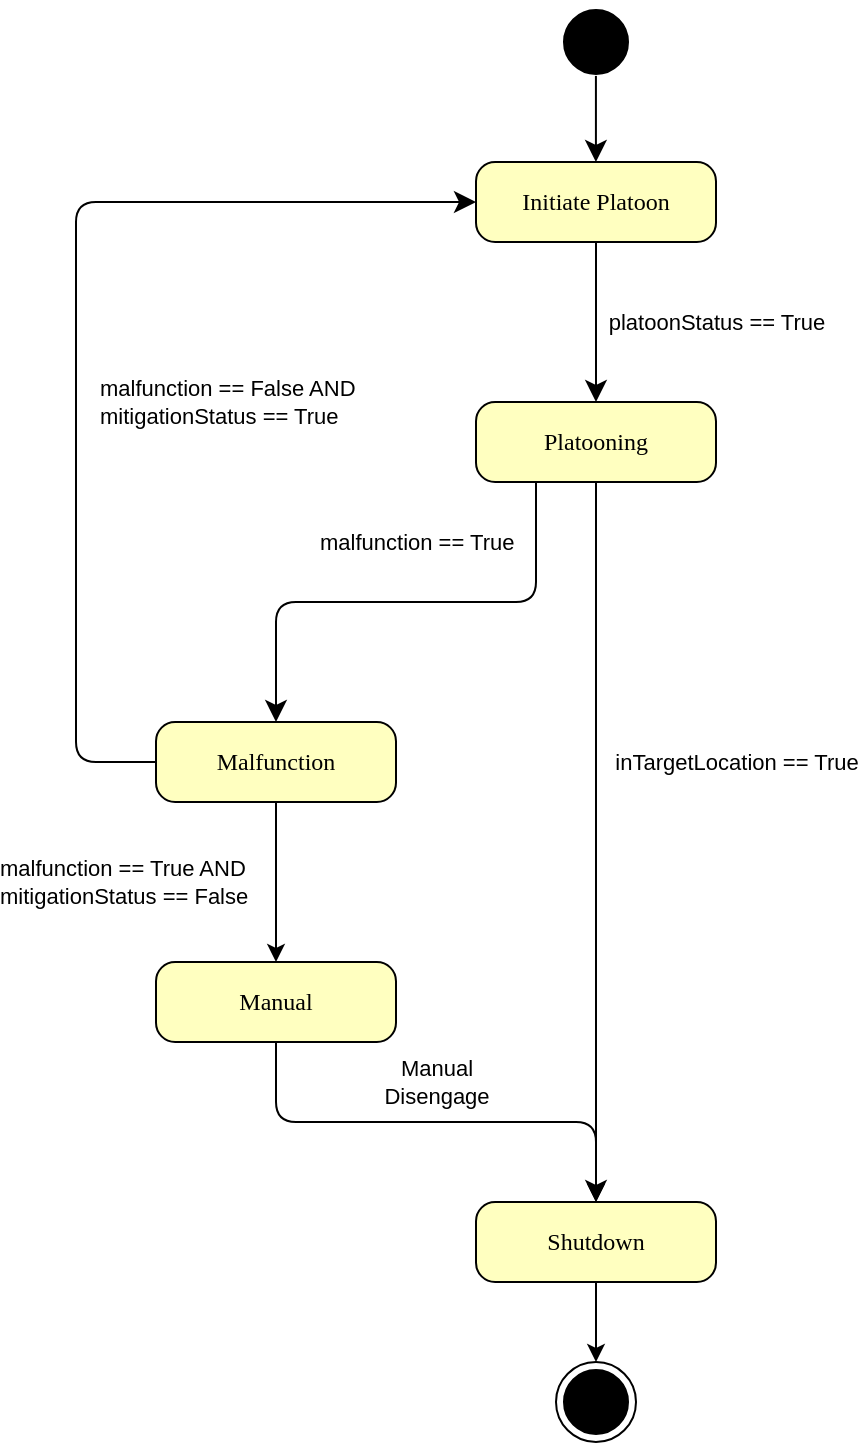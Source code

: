 <mxfile version="21.2.3" type="github" pages="5">
  <diagram name="State Diagram" id="58cdce13-f638-feb5-8d6f-7d28b1aa9fa0">
    <mxGraphModel dx="1434" dy="802" grid="1" gridSize="10" guides="1" tooltips="1" connect="1" arrows="1" fold="1" page="1" pageScale="1" pageWidth="827" pageHeight="1169" background="none" math="0" shadow="0">
      <root>
        <mxCell id="0" />
        <mxCell id="1" parent="0" />
        <mxCell id="382b91b5511bd0f7-1" value="" style="ellipse;html=1;shape=startState;fillColor=#000000;strokeColor=default;rounded=1;shadow=0;comic=0;labelBackgroundColor=none;fontFamily=Verdana;fontSize=12;fontColor=#000000;align=center;direction=south;" parent="1" vertex="1">
          <mxGeometry x="400.0" y="80" width="40" height="40" as="geometry" />
        </mxCell>
        <mxCell id="382b91b5511bd0f7-5" value="Platooning" style="rounded=1;whiteSpace=wrap;html=1;arcSize=24;fillColor=#ffffc0;strokeColor=default;shadow=0;comic=0;labelBackgroundColor=none;fontFamily=Verdana;fontSize=12;fontColor=#000000;align=center;" parent="1" vertex="1">
          <mxGeometry x="360.0" y="280" width="120" height="40" as="geometry" />
        </mxCell>
        <mxCell id="382b91b5511bd0f7-6" value="Initiate Platoon" style="rounded=1;whiteSpace=wrap;html=1;arcSize=24;fillColor=#ffffc0;strokeColor=default;shadow=0;comic=0;labelBackgroundColor=none;fontFamily=Verdana;fontSize=12;fontColor=#000000;align=center;" parent="1" vertex="1">
          <mxGeometry x="360.0" y="160" width="120" height="40" as="geometry" />
        </mxCell>
        <mxCell id="2a3bc250acf0617d-9" value="" style="edgeStyle=orthogonalEdgeStyle;html=1;labelBackgroundColor=none;endArrow=classic;endSize=8;strokeColor=#000000;fontFamily=Verdana;fontSize=12;align=left;exitX=0.924;exitY=0.501;exitDx=0;exitDy=0;exitPerimeter=0;endFill=1;" parent="1" source="382b91b5511bd0f7-1" target="382b91b5511bd0f7-6" edge="1">
          <mxGeometry relative="1" as="geometry" />
        </mxCell>
        <mxCell id="2a3bc250acf0617d-12" style="edgeStyle=orthogonalEdgeStyle;html=1;exitX=0.5;exitY=1;labelBackgroundColor=none;endArrow=classic;endSize=8;strokeColor=#000000;fontFamily=Verdana;fontSize=12;align=left;exitDx=0;exitDy=0;entryX=0.5;entryY=0;entryDx=0;entryDy=0;endFill=1;" parent="1" source="382b91b5511bd0f7-6" target="382b91b5511bd0f7-5" edge="1">
          <mxGeometry relative="1" as="geometry">
            <mxPoint x="430.0" y="240" as="targetPoint" />
          </mxGeometry>
        </mxCell>
        <mxCell id="9d3UX6hWztNE6AuxFIc4-4" value="platoonStatus == True" style="edgeLabel;html=1;align=center;verticalAlign=middle;resizable=0;points=[];labelBackgroundColor=none;" parent="2a3bc250acf0617d-12" vertex="1" connectable="0">
          <mxGeometry x="-0.245" y="-2" relative="1" as="geometry">
            <mxPoint x="62" y="10" as="offset" />
          </mxGeometry>
        </mxCell>
        <mxCell id="tH49NBlQhJIF7KGzx8hd-2" value="&lt;span style=&quot;color: rgb(0, 0, 0); font-family: Helvetica; font-size: 11px; font-style: normal; font-variant-ligatures: normal; font-variant-caps: normal; font-weight: 400; letter-spacing: normal; orphans: 2; text-indent: 0px; text-transform: none; widows: 2; word-spacing: 0px; -webkit-text-stroke-width: 0px; text-decoration-thickness: initial; text-decoration-style: initial; text-decoration-color: initial; float: none; display: inline !important;&quot;&gt;malfunction == True AND&lt;/span&gt;&lt;br style=&quot;border-color: var(--border-color); color: rgb(0, 0, 0); font-family: Helvetica; font-size: 11px; font-style: normal; font-variant-ligatures: normal; font-variant-caps: normal; font-weight: 400; letter-spacing: normal; orphans: 2; text-indent: 0px; text-transform: none; widows: 2; word-spacing: 0px; -webkit-text-stroke-width: 0px; text-decoration-thickness: initial; text-decoration-style: initial; text-decoration-color: initial;&quot;&gt;&lt;span style=&quot;color: rgb(0, 0, 0); font-family: Helvetica; font-size: 11px; font-style: normal; font-variant-ligatures: normal; font-variant-caps: normal; font-weight: 400; letter-spacing: normal; orphans: 2; text-indent: 0px; text-transform: none; widows: 2; word-spacing: 0px; -webkit-text-stroke-width: 0px; text-decoration-thickness: initial; text-decoration-style: initial; text-decoration-color: initial; float: none; display: inline !important;&quot;&gt;mitigationStatus == False&lt;/span&gt;" style="edgeStyle=orthogonalEdgeStyle;rounded=0;orthogonalLoop=1;jettySize=auto;html=1;strokeColor=#000000;align=left;labelBackgroundColor=none;" parent="1" source="9d3UX6hWztNE6AuxFIc4-5" target="tH49NBlQhJIF7KGzx8hd-1" edge="1">
          <mxGeometry y="-140" relative="1" as="geometry">
            <mxPoint as="offset" />
          </mxGeometry>
        </mxCell>
        <mxCell id="9d3UX6hWztNE6AuxFIc4-5" value="Malfunction" style="rounded=1;whiteSpace=wrap;html=1;arcSize=24;fillColor=#ffffc0;strokeColor=default;shadow=0;comic=0;labelBackgroundColor=none;fontFamily=Verdana;fontSize=12;fontColor=#000000;align=center;" parent="1" vertex="1">
          <mxGeometry x="200" y="440" width="120" height="40" as="geometry" />
        </mxCell>
        <mxCell id="9d3UX6hWztNE6AuxFIc4-10" style="edgeStyle=orthogonalEdgeStyle;html=1;exitX=0.25;exitY=1;labelBackgroundColor=none;endArrow=classic;endSize=8;strokeColor=#000000;fontFamily=Verdana;fontSize=12;align=left;exitDx=0;exitDy=0;entryX=0.5;entryY=0;entryDx=0;entryDy=0;endFill=1;" parent="1" source="382b91b5511bd0f7-5" target="9d3UX6hWztNE6AuxFIc4-5" edge="1">
          <mxGeometry relative="1" as="geometry">
            <mxPoint x="440.0" y="460" as="sourcePoint" />
            <mxPoint x="440.0" y="380" as="targetPoint" />
          </mxGeometry>
        </mxCell>
        <mxCell id="9d3UX6hWztNE6AuxFIc4-11" value="malfunction == True" style="edgeLabel;html=1;align=left;verticalAlign=middle;resizable=0;points=[];labelBackgroundColor=none;" parent="9d3UX6hWztNE6AuxFIc4-10" vertex="1" connectable="0">
          <mxGeometry x="-0.245" y="-2" relative="1" as="geometry">
            <mxPoint x="-76" y="-28" as="offset" />
          </mxGeometry>
        </mxCell>
        <mxCell id="9d3UX6hWztNE6AuxFIc4-16" value="" style="ellipse;html=1;shape=endState;fillColor=#000000;strokeColor=default;rounded=1;shadow=0;comic=0;labelBackgroundColor=none;fontFamily=Verdana;fontSize=12;fontColor=#000000;align=center;" parent="1" vertex="1">
          <mxGeometry x="400.0" y="760" width="40" height="40" as="geometry" />
        </mxCell>
        <mxCell id="9d3UX6hWztNE6AuxFIc4-19" style="edgeStyle=orthogonalEdgeStyle;html=1;exitX=0;exitY=0.5;labelBackgroundColor=none;endArrow=classic;endSize=8;strokeColor=#000000;fontFamily=Verdana;fontSize=12;align=left;exitDx=0;exitDy=0;entryX=0;entryY=0.5;entryDx=0;entryDy=0;endFill=1;" parent="1" source="9d3UX6hWztNE6AuxFIc4-5" target="382b91b5511bd0f7-6" edge="1">
          <mxGeometry relative="1" as="geometry">
            <mxPoint x="460.0" y="330" as="sourcePoint" />
            <mxPoint x="490.0" y="310" as="targetPoint" />
            <Array as="points">
              <mxPoint x="160" y="460" />
              <mxPoint x="160" y="180" />
            </Array>
          </mxGeometry>
        </mxCell>
        <mxCell id="9d3UX6hWztNE6AuxFIc4-20" value="malfunction == False AND&lt;br&gt;mitigationStatus == True" style="edgeLabel;html=1;align=left;verticalAlign=middle;resizable=0;points=[];labelBackgroundColor=none;" parent="9d3UX6hWztNE6AuxFIc4-19" vertex="1" connectable="0">
          <mxGeometry x="-0.245" y="-2" relative="1" as="geometry">
            <mxPoint x="8" y="-24" as="offset" />
          </mxGeometry>
        </mxCell>
        <mxCell id="9d3UX6hWztNE6AuxFIc4-23" value="" style="edgeStyle=orthogonalEdgeStyle;html=1;exitX=0.5;exitY=1;labelBackgroundColor=none;endArrow=classic;endSize=8;strokeColor=#000000;fontFamily=Verdana;fontSize=12;align=left;exitDx=0;exitDy=0;entryX=0.5;entryY=0;entryDx=0;entryDy=0;endFill=1;" parent="1" source="382b91b5511bd0f7-5" target="9d3UX6hWztNE6AuxFIc4-22" edge="1">
          <mxGeometry relative="1" as="geometry">
            <mxPoint x="420.0" y="320" as="sourcePoint" />
            <mxPoint x="420.0" y="560" as="targetPoint" />
            <Array as="points" />
          </mxGeometry>
        </mxCell>
        <mxCell id="9d3UX6hWztNE6AuxFIc4-24" value="inTargetLocation == True" style="edgeLabel;html=1;align=center;verticalAlign=middle;resizable=0;points=[];labelBackgroundColor=none;" parent="9d3UX6hWztNE6AuxFIc4-23" vertex="1" connectable="0">
          <mxGeometry x="-0.245" y="-2" relative="1" as="geometry">
            <mxPoint x="72" y="4" as="offset" />
          </mxGeometry>
        </mxCell>
        <mxCell id="9d3UX6hWztNE6AuxFIc4-25" style="edgeStyle=orthogonalEdgeStyle;rounded=1;orthogonalLoop=1;jettySize=auto;html=1;exitX=0.5;exitY=1;exitDx=0;exitDy=0;entryX=0.5;entryY=0;entryDx=0;entryDy=0;strokeColor=#000000;" parent="1" source="9d3UX6hWztNE6AuxFIc4-22" target="9d3UX6hWztNE6AuxFIc4-16" edge="1">
          <mxGeometry relative="1" as="geometry" />
        </mxCell>
        <mxCell id="9d3UX6hWztNE6AuxFIc4-22" value="Shutdown" style="rounded=1;whiteSpace=wrap;html=1;arcSize=24;fillColor=#ffffc0;strokeColor=default;shadow=0;comic=0;labelBackgroundColor=none;fontFamily=Verdana;fontSize=12;fontColor=#000000;align=center;" parent="1" vertex="1">
          <mxGeometry x="360.0" y="680" width="120" height="40" as="geometry" />
        </mxCell>
        <mxCell id="tH49NBlQhJIF7KGzx8hd-3" value="Manual&lt;br&gt;Disengage" style="edgeStyle=orthogonalEdgeStyle;rounded=1;orthogonalLoop=1;jettySize=auto;html=1;exitX=0.5;exitY=1;exitDx=0;exitDy=0;entryX=0.5;entryY=0;entryDx=0;entryDy=0;labelBackgroundColor=none;" parent="1" source="tH49NBlQhJIF7KGzx8hd-1" target="9d3UX6hWztNE6AuxFIc4-22" edge="1">
          <mxGeometry y="20" relative="1" as="geometry">
            <Array as="points">
              <mxPoint x="260" y="640" />
              <mxPoint x="420" y="640" />
            </Array>
            <mxPoint as="offset" />
          </mxGeometry>
        </mxCell>
        <mxCell id="tH49NBlQhJIF7KGzx8hd-1" value="Manual" style="rounded=1;whiteSpace=wrap;html=1;arcSize=24;fillColor=#ffffc0;strokeColor=default;shadow=0;comic=0;labelBackgroundColor=none;fontFamily=Verdana;fontSize=12;fontColor=#000000;align=center;" parent="1" vertex="1">
          <mxGeometry x="200" y="560" width="120" height="40" as="geometry" />
        </mxCell>
      </root>
    </mxGraphModel>
  </diagram>
  <diagram id="Jf_ORxHevnUfOmAlhUTj" name="Platooning State">
    <mxGraphModel dx="4754" dy="1853" grid="1" gridSize="10" guides="1" tooltips="1" connect="1" arrows="1" fold="1" page="1" pageScale="1" pageWidth="1169" pageHeight="827" math="0" shadow="0">
      <root>
        <mxCell id="0" />
        <mxCell id="1" parent="0" />
        <mxCell id="lxT5FuQqweBuE90UstHg-1" value="&lt;font style=&quot;font-size: 16px;&quot;&gt;Vehicle Control&lt;/font&gt;" style="rounded=0;whiteSpace=wrap;html=1;fillColor=#bac8d3;align=right;verticalAlign=top;strokeColor=#23445d;fontStyle=1" vertex="1" parent="1">
          <mxGeometry x="1760" y="240" width="320" height="960" as="geometry" />
        </mxCell>
        <mxCell id="W3U_HygP9Q6-pUnnDwGV-4" value="&lt;font style=&quot;font-size: 16px;&quot;&gt;Predictive Maintenance&lt;/font&gt;" style="rounded=0;whiteSpace=wrap;html=1;fillColor=#bac8d3;align=right;verticalAlign=top;strokeColor=#23445d;fontStyle=1" parent="1" vertex="1">
          <mxGeometry x="1400" y="240" width="320" height="960" as="geometry" />
        </mxCell>
        <mxCell id="W3U_HygP9Q6-pUnnDwGV-3" value="&lt;font style=&quot;font-size: 16px;&quot;&gt;Dynamic Platooning&lt;/font&gt;" style="rounded=0;whiteSpace=wrap;html=1;fillColor=#bac8d3;align=right;verticalAlign=top;strokeColor=#23445d;fontStyle=1" parent="1" vertex="1">
          <mxGeometry x="160" y="241" width="480" height="959" as="geometry" />
        </mxCell>
        <mxCell id="W3U_HygP9Q6-pUnnDwGV-2" value="&lt;font style=&quot;font-size: 16px;&quot;&gt;Navigation&lt;/font&gt;" style="rounded=0;whiteSpace=wrap;html=1;fillColor=#bac8d3;align=right;verticalAlign=top;strokeColor=#23445d;fontStyle=1" parent="1" vertex="1">
          <mxGeometry x="680" y="241" width="680" height="960" as="geometry" />
        </mxCell>
        <mxCell id="W3U_HygP9Q6-pUnnDwGV-1" value="&lt;font style=&quot;font-size: 16px;&quot;&gt;Platoon Management&lt;/font&gt;" style="rounded=0;whiteSpace=wrap;html=1;fillColor=#bac8d3;align=right;verticalAlign=top;strokeColor=#23445d;fontStyle=1" parent="1" vertex="1">
          <mxGeometry x="-320" y="241" width="440" height="959" as="geometry" />
        </mxCell>
        <mxCell id="K7Aae5uCHcJbMM-F2qm3-21" value="" style="edgeStyle=orthogonalEdgeStyle;rounded=0;orthogonalLoop=1;jettySize=auto;html=1;strokeColor=default;entryX=0.5;entryY=0;entryDx=0;entryDy=0;" parent="1" source="jjXadXYXg4xmwUOtgpBL-3" target="K7Aae5uCHcJbMM-F2qm3-39" edge="1">
          <mxGeometry relative="1" as="geometry" />
        </mxCell>
        <mxCell id="K7Aae5uCHcJbMM-F2qm3-22" value="" style="ellipse;html=1;shape=startState;fillColor=#000000;strokeColor=default;" parent="1" vertex="1">
          <mxGeometry x="860" y="40" width="40" height="40" as="geometry" />
        </mxCell>
        <mxCell id="yNH-4hTNIi52ciixlLkU-2" style="edgeStyle=orthogonalEdgeStyle;rounded=0;orthogonalLoop=1;jettySize=auto;html=1;exitX=0.331;exitY=0.87;exitDx=0;exitDy=0;exitPerimeter=0;entryX=0.5;entryY=0;entryDx=0;entryDy=0;" parent="1" source="K7Aae5uCHcJbMM-F2qm3-39" target="yNH-4hTNIi52ciixlLkU-1" edge="1">
          <mxGeometry relative="1" as="geometry">
            <mxPoint x="342.4" y="212.0" as="sourcePoint" />
            <Array as="points">
              <mxPoint x="342" y="210" />
              <mxPoint x="300" y="210" />
            </Array>
          </mxGeometry>
        </mxCell>
        <mxCell id="OgmGZcvQ5tUBhVQYUiQV-2" style="edgeStyle=orthogonalEdgeStyle;rounded=0;orthogonalLoop=1;jettySize=auto;html=1;entryX=0.5;entryY=0;entryDx=0;entryDy=0;exitX=0.58;exitY=0.8;exitDx=0;exitDy=0;exitPerimeter=0;" parent="1" source="K7Aae5uCHcJbMM-F2qm3-39" target="OgmGZcvQ5tUBhVQYUiQV-1" edge="1">
          <mxGeometry relative="1" as="geometry">
            <mxPoint x="870" y="220" as="sourcePoint" />
            <Array as="points">
              <mxPoint x="800" y="210" />
              <mxPoint x="780" y="210" />
            </Array>
          </mxGeometry>
        </mxCell>
        <mxCell id="XmAOfsIHqrRGqF3XLj49-19" style="edgeStyle=orthogonalEdgeStyle;rounded=0;orthogonalLoop=1;jettySize=auto;html=1;exitX=0.83;exitY=1;exitDx=0;exitDy=0;exitPerimeter=0;entryX=0.5;entryY=0;entryDx=0;entryDy=0;" parent="1" source="K7Aae5uCHcJbMM-F2qm3-39" target="XmAOfsIHqrRGqF3XLj49-1" edge="1">
          <mxGeometry relative="1" as="geometry">
            <Array as="points">
              <mxPoint x="1480" y="210" />
              <mxPoint x="1480" y="280" />
              <mxPoint x="1560" y="280" />
            </Array>
          </mxGeometry>
        </mxCell>
        <mxCell id="lxT5FuQqweBuE90UstHg-16" style="edgeStyle=orthogonalEdgeStyle;rounded=0;orthogonalLoop=1;jettySize=auto;html=1;exitX=0.92;exitY=1;exitDx=0;exitDy=0;exitPerimeter=0;entryX=0.5;entryY=0;entryDx=0;entryDy=0;" edge="1" parent="1" source="K7Aae5uCHcJbMM-F2qm3-39" target="lxT5FuQqweBuE90UstHg-3">
          <mxGeometry relative="1" as="geometry">
            <Array as="points">
              <mxPoint x="1920" y="220" />
            </Array>
          </mxGeometry>
        </mxCell>
        <mxCell id="K7Aae5uCHcJbMM-F2qm3-39" value="" style="rounded=0;whiteSpace=wrap;html=1;strokeColor=#000000;fillColor=#000000;points=[[0,0,0,0,0],[0,0.25,0,0,0],[0,0.5,0,0,0],[0,0.75,0,0,0],[0,1,0,0,0],[0.08,0.9,0,0,0],[0.16,1,0,0,1],[0.25,0,0,0,0],[0.25,1,0,0,1],[0.36,1,0,0,1],[0.43,1,0,0,0],[0.5,0,0,0,0],[0.5,1,0,0,0],[0.58,0.8,0,0,0],[0.66,1,0,0,0],[0.75,0,0,0,0],[0.75,1,0,0,0],[0.83,1,0,0,0],[0.92,1,0,0,0],[1,0,0,0,0],[1,0.25,0,0,0],[1,0.5,0,0,0],[1,0.75,0,0,0],[1,1,0,0,0]];" parent="1" vertex="1">
          <mxGeometry x="-360" y="200" width="2480" height="20" as="geometry" />
        </mxCell>
        <mxCell id="EvU0aFzNsWuQUNdE5Zqm-12" value="Yes" style="edgeStyle=orthogonalEdgeStyle;rounded=0;orthogonalLoop=1;jettySize=auto;html=1;exitX=0;exitY=0.5;exitDx=0;exitDy=0;entryX=0.5;entryY=0;entryDx=0;entryDy=0;labelBackgroundColor=none;" parent="1" source="K7Aae5uCHcJbMM-F2qm3-43" target="EvU0aFzNsWuQUNdE5Zqm-1" edge="1">
          <mxGeometry x="-0.922" y="-10" relative="1" as="geometry">
            <Array as="points">
              <mxPoint x="-280" y="501" />
              <mxPoint x="-280" y="281" />
              <mxPoint x="-70" y="281" />
            </Array>
            <mxPoint as="offset" />
          </mxGeometry>
        </mxCell>
        <mxCell id="K7Aae5uCHcJbMM-F2qm3-43" value="&lt;span style=&quot;color: rgb(0, 0, 0); font-family: Helvetica; font-size: 10px; font-style: normal; font-variant-ligatures: normal; font-variant-caps: normal; font-weight: 400; letter-spacing: normal; orphans: 2; text-align: left; text-indent: 0px; text-transform: none; widows: 2; word-spacing: 0px; -webkit-text-stroke-width: 0px; text-decoration-thickness: initial; text-decoration-style: initial; text-decoration-color: initial; float: none; display: inline !important;&quot;&gt;vehicleStatus == True&lt;/span&gt;" style="rhombus;whiteSpace=wrap;html=1;fillColor=default;fontSize=10;" parent="1" vertex="1">
          <mxGeometry x="-240" y="441" width="120" height="120" as="geometry" />
        </mxCell>
        <mxCell id="EvU0aFzNsWuQUNdE5Zqm-18" style="edgeStyle=orthogonalEdgeStyle;rounded=0;orthogonalLoop=1;jettySize=auto;html=1;exitX=0.5;exitY=1;exitDx=0;exitDy=0;entryX=0.5;entryY=0;entryDx=0;entryDy=0;" parent="1" source="K7Aae5uCHcJbMM-F2qm3-47" target="EvU0aFzNsWuQUNdE5Zqm-17" edge="1">
          <mxGeometry relative="1" as="geometry" />
        </mxCell>
        <mxCell id="K7Aae5uCHcJbMM-F2qm3-47" value="Return&lt;br&gt;malfunction == True" style="rounded=1;whiteSpace=wrap;html=1;" parent="1" vertex="1">
          <mxGeometry x="-260" y="801" width="160" height="40" as="geometry" />
        </mxCell>
        <mxCell id="mhy0Vyj9R53fs9OlTRd--1" style="edgeStyle=orthogonalEdgeStyle;rounded=0;orthogonalLoop=1;jettySize=auto;html=1;exitX=0.5;exitY=1;exitDx=0;exitDy=0;entryX=0.5;entryY=0;entryDx=0;entryDy=0;" parent="1" source="yNH-4hTNIi52ciixlLkU-1" target="yNH-4hTNIi52ciixlLkU-3" edge="1">
          <mxGeometry relative="1" as="geometry" />
        </mxCell>
        <mxCell id="yNH-4hTNIi52ciixlLkU-1" value="Dynamic platooning" style="rounded=0;whiteSpace=wrap;html=1;" parent="1" vertex="1">
          <mxGeometry x="239.97" y="321" width="120" height="40" as="geometry" />
        </mxCell>
        <mxCell id="mhy0Vyj9R53fs9OlTRd--4" value="Yes" style="edgeStyle=orthogonalEdgeStyle;rounded=0;orthogonalLoop=1;jettySize=auto;html=1;labelBackgroundColor=none;" parent="1" source="yNH-4hTNIi52ciixlLkU-3" target="mhy0Vyj9R53fs9OlTRd--3" edge="1">
          <mxGeometry x="-0.002" y="11" relative="1" as="geometry">
            <mxPoint as="offset" />
          </mxGeometry>
        </mxCell>
        <mxCell id="mhy0Vyj9R53fs9OlTRd--8" value="No" style="edgeStyle=orthogonalEdgeStyle;rounded=0;orthogonalLoop=1;jettySize=auto;html=1;labelBackgroundColor=none;" parent="1" source="yNH-4hTNIi52ciixlLkU-3" target="yNH-4hTNIi52ciixlLkU-4" edge="1">
          <mxGeometry x="-0.524" y="10" relative="1" as="geometry">
            <Array as="points">
              <mxPoint x="299.91" y="540" />
              <mxPoint x="299.91" y="540" />
            </Array>
            <mxPoint as="offset" />
          </mxGeometry>
        </mxCell>
        <mxCell id="yNH-4hTNIi52ciixlLkU-3" value="tryToLeave == True" style="rhombus;whiteSpace=wrap;html=1;fillColor=default;fontSize=10;" parent="1" vertex="1">
          <mxGeometry x="239.97" y="401" width="120" height="120" as="geometry" />
        </mxCell>
        <mxCell id="mhy0Vyj9R53fs9OlTRd--7" value="Yes" style="edgeStyle=orthogonalEdgeStyle;rounded=0;orthogonalLoop=1;jettySize=auto;html=1;labelBackgroundColor=none;" parent="1" source="yNH-4hTNIi52ciixlLkU-4" target="mhy0Vyj9R53fs9OlTRd--5" edge="1">
          <mxGeometry x="-0.002" y="11" relative="1" as="geometry">
            <mxPoint as="offset" />
          </mxGeometry>
        </mxCell>
        <mxCell id="mhy0Vyj9R53fs9OlTRd--10" style="edgeStyle=orthogonalEdgeStyle;rounded=0;orthogonalLoop=1;jettySize=auto;html=1;exitX=0.5;exitY=1;exitDx=0;exitDy=0;entryX=0;entryY=0.5;entryDx=0;entryDy=0;" parent="1" source="yNH-4hTNIi52ciixlLkU-4" target="yNH-4hTNIi52ciixlLkU-1" edge="1">
          <mxGeometry relative="1" as="geometry">
            <Array as="points">
              <mxPoint x="299.97" y="761" />
              <mxPoint x="199.97" y="761" />
              <mxPoint x="199.97" y="341" />
            </Array>
          </mxGeometry>
        </mxCell>
        <mxCell id="mhy0Vyj9R53fs9OlTRd--12" value="No" style="edgeLabel;html=1;align=center;verticalAlign=middle;resizable=0;points=[];labelBackgroundColor=none;" parent="mhy0Vyj9R53fs9OlTRd--10" vertex="1" connectable="0">
          <mxGeometry x="-0.949" y="-1" relative="1" as="geometry">
            <mxPoint x="11" y="3" as="offset" />
          </mxGeometry>
        </mxCell>
        <mxCell id="yNH-4hTNIi52ciixlLkU-4" value="askToJoin == True" style="rhombus;whiteSpace=wrap;html=1;fillColor=default;fontSize=10;" parent="1" vertex="1">
          <mxGeometry x="239.97" y="601" width="120" height="120" as="geometry" />
        </mxCell>
        <mxCell id="mhy0Vyj9R53fs9OlTRd--9" style="edgeStyle=orthogonalEdgeStyle;rounded=0;orthogonalLoop=1;jettySize=auto;html=1;exitX=0.5;exitY=1;exitDx=0;exitDy=0;" parent="1" source="mhy0Vyj9R53fs9OlTRd--3" edge="1">
          <mxGeometry relative="1" as="geometry">
            <mxPoint x="299.97" y="601" as="targetPoint" />
            <Array as="points">
              <mxPoint x="459.97" y="561" />
              <mxPoint x="299.97" y="561" />
            </Array>
          </mxGeometry>
        </mxCell>
        <mxCell id="mhy0Vyj9R53fs9OlTRd--3" value="&lt;span style=&quot;color: rgb(0, 0, 0); font-family: Verdana; font-size: 12px; font-style: normal; font-variant-ligatures: normal; font-variant-caps: normal; font-weight: 400; letter-spacing: normal; orphans: 2; text-align: center; text-indent: 0px; text-transform: none; widows: 2; word-spacing: 0px; -webkit-text-stroke-width: 0px; background-color: rgb(251, 251, 251); text-decoration-thickness: initial; text-decoration-style: initial; text-decoration-color: initial; float: none; display: inline !important;&quot;&gt;Vehicle Detach&lt;/span&gt;&lt;br style=&quot;border-color: var(--border-color); color: rgb(0, 0, 0); font-family: Verdana; font-size: 12px; font-style: normal; font-variant-ligatures: normal; font-variant-caps: normal; font-weight: 400; letter-spacing: normal; orphans: 2; text-align: center; text-indent: 0px; text-transform: none; widows: 2; word-spacing: 0px; -webkit-text-stroke-width: 0px; background-color: rgb(251, 251, 251); text-decoration-thickness: initial; text-decoration-style: initial; text-decoration-color: initial;&quot;&gt;&lt;font style=&quot;border-color: var(--border-color); color: rgb(0, 0, 0); font-family: Verdana; font-style: normal; font-variant-ligatures: normal; font-variant-caps: normal; font-weight: 400; letter-spacing: normal; orphans: 2; text-align: center; text-indent: 0px; text-transform: none; widows: 2; word-spacing: 0px; -webkit-text-stroke-width: 0px; background-color: rgb(251, 251, 251); text-decoration-thickness: initial; text-decoration-style: initial; text-decoration-color: initial; font-size: 9px;&quot;&gt;nrMembers --&lt;/font&gt;" style="whiteSpace=wrap;html=1;" parent="1" vertex="1">
          <mxGeometry x="439.97" y="441" width="120" height="40" as="geometry" />
        </mxCell>
        <mxCell id="mhy0Vyj9R53fs9OlTRd--11" style="edgeStyle=orthogonalEdgeStyle;rounded=0;orthogonalLoop=1;jettySize=auto;html=1;exitX=1;exitY=0.5;exitDx=0;exitDy=0;entryX=0;entryY=0.5;entryDx=0;entryDy=0;" parent="1" source="mhy0Vyj9R53fs9OlTRd--5" target="yNH-4hTNIi52ciixlLkU-1" edge="1">
          <mxGeometry relative="1" as="geometry">
            <Array as="points">
              <mxPoint x="600" y="661" />
              <mxPoint x="600" y="761" />
              <mxPoint x="200" y="761" />
              <mxPoint x="200" y="341" />
            </Array>
          </mxGeometry>
        </mxCell>
        <mxCell id="mhy0Vyj9R53fs9OlTRd--5" value="&lt;span style=&quot;color: rgb(0, 0, 0); font-family: Verdana; font-size: 12px; font-style: normal; font-variant-ligatures: normal; font-variant-caps: normal; font-weight: 400; letter-spacing: normal; orphans: 2; text-align: center; text-indent: 0px; text-transform: none; widows: 2; word-spacing: 0px; -webkit-text-stroke-width: 0px; background-color: rgb(251, 251, 251); text-decoration-thickness: initial; text-decoration-style: initial; text-decoration-color: initial; float: none; display: inline !important;&quot;&gt;Vehicle Attach&lt;/span&gt;&lt;br style=&quot;border-color: var(--border-color); color: rgb(0, 0, 0); font-family: Verdana; font-size: 12px; font-style: normal; font-variant-ligatures: normal; font-variant-caps: normal; font-weight: 400; letter-spacing: normal; orphans: 2; text-align: center; text-indent: 0px; text-transform: none; widows: 2; word-spacing: 0px; -webkit-text-stroke-width: 0px; background-color: rgb(251, 251, 251); text-decoration-thickness: initial; text-decoration-style: initial; text-decoration-color: initial;&quot;&gt;&lt;font style=&quot;border-color: var(--border-color); color: rgb(0, 0, 0); font-family: Verdana; font-style: normal; font-variant-ligatures: normal; font-variant-caps: normal; font-weight: 400; letter-spacing: normal; orphans: 2; text-align: center; text-indent: 0px; text-transform: none; widows: 2; word-spacing: 0px; -webkit-text-stroke-width: 0px; background-color: rgb(251, 251, 251); text-decoration-thickness: initial; text-decoration-style: initial; text-decoration-color: initial; font-size: 9px;&quot;&gt;nrMembers ++&lt;/font&gt;" style="whiteSpace=wrap;html=1;" parent="1" vertex="1">
          <mxGeometry x="439.97" y="641" width="120" height="40" as="geometry" />
        </mxCell>
        <mxCell id="OgmGZcvQ5tUBhVQYUiQV-4" value="" style="edgeStyle=orthogonalEdgeStyle;rounded=0;orthogonalLoop=1;jettySize=auto;html=1;" parent="1" source="OgmGZcvQ5tUBhVQYUiQV-1" target="OgmGZcvQ5tUBhVQYUiQV-3" edge="1">
          <mxGeometry relative="1" as="geometry" />
        </mxCell>
        <mxCell id="OgmGZcvQ5tUBhVQYUiQV-1" value="Check current location" style="rounded=0;whiteSpace=wrap;html=1;" parent="1" vertex="1">
          <mxGeometry x="720" y="320" width="120" height="40" as="geometry" />
        </mxCell>
        <mxCell id="OgmGZcvQ5tUBhVQYUiQV-7" style="edgeStyle=orthogonalEdgeStyle;rounded=0;orthogonalLoop=1;jettySize=auto;html=1;exitX=0.5;exitY=1;exitDx=0;exitDy=0;entryX=0.5;entryY=0;entryDx=0;entryDy=0;" parent="1" source="OgmGZcvQ5tUBhVQYUiQV-3" target="OgmGZcvQ5tUBhVQYUiQV-6" edge="1">
          <mxGeometry relative="1" as="geometry" />
        </mxCell>
        <mxCell id="OgmGZcvQ5tUBhVQYUiQV-8" value="Yes" style="edgeLabel;html=1;align=center;verticalAlign=middle;resizable=0;points=[];labelBackgroundColor=none;" parent="OgmGZcvQ5tUBhVQYUiQV-7" vertex="1" connectable="0">
          <mxGeometry x="-0.755" y="3" relative="1" as="geometry">
            <mxPoint x="7" y="6" as="offset" />
          </mxGeometry>
        </mxCell>
        <mxCell id="OgmGZcvQ5tUBhVQYUiQV-9" style="edgeStyle=orthogonalEdgeStyle;rounded=0;orthogonalLoop=1;jettySize=auto;html=1;exitX=1;exitY=0.5;exitDx=0;exitDy=0;entryX=0;entryY=0.5;entryDx=0;entryDy=0;" parent="1" source="OgmGZcvQ5tUBhVQYUiQV-3" target="OgmGZcvQ5tUBhVQYUiQV-12" edge="1">
          <mxGeometry relative="1" as="geometry">
            <Array as="points">
              <mxPoint x="900" y="460" />
              <mxPoint x="900" y="460" />
            </Array>
          </mxGeometry>
        </mxCell>
        <mxCell id="OgmGZcvQ5tUBhVQYUiQV-10" value="No" style="edgeLabel;html=1;align=center;verticalAlign=middle;resizable=0;points=[];labelBackgroundColor=none;" parent="OgmGZcvQ5tUBhVQYUiQV-9" vertex="1" connectable="0">
          <mxGeometry x="-0.088" relative="1" as="geometry">
            <mxPoint y="-10" as="offset" />
          </mxGeometry>
        </mxCell>
        <mxCell id="OgmGZcvQ5tUBhVQYUiQV-3" value="currentLocation == targetLocation" style="rhombus;whiteSpace=wrap;html=1;fillColor=default;fontSize=10;" parent="1" vertex="1">
          <mxGeometry x="720" y="400" width="120" height="120" as="geometry" />
        </mxCell>
        <mxCell id="EvU0aFzNsWuQUNdE5Zqm-20" value="" style="edgeStyle=orthogonalEdgeStyle;rounded=0;orthogonalLoop=1;jettySize=auto;html=1;" parent="1" source="OgmGZcvQ5tUBhVQYUiQV-6" target="EvU0aFzNsWuQUNdE5Zqm-19" edge="1">
          <mxGeometry relative="1" as="geometry" />
        </mxCell>
        <mxCell id="OgmGZcvQ5tUBhVQYUiQV-6" value="Return&lt;br&gt;inTargetLocation == True" style="rounded=1;whiteSpace=wrap;html=1;" parent="1" vertex="1">
          <mxGeometry x="700" y="800" width="160" height="40" as="geometry" />
        </mxCell>
        <mxCell id="OgmGZcvQ5tUBhVQYUiQV-14" value="end of array" style="edgeStyle=orthogonalEdgeStyle;rounded=0;orthogonalLoop=1;jettySize=auto;html=1;labelBackgroundColor=none;entryX=0.5;entryY=0;entryDx=0;entryDy=0;" parent="1" source="OgmGZcvQ5tUBhVQYUiQV-23" target="GHC43TD012LqDzuDOXtq-1" edge="1">
          <mxGeometry x="-0.25" y="40" relative="1" as="geometry">
            <mxPoint as="offset" />
          </mxGeometry>
        </mxCell>
        <mxCell id="OgmGZcvQ5tUBhVQYUiQV-12" value="Check Traffic conditions in current route" style="rounded=0;whiteSpace=wrap;html=1;" parent="1" vertex="1">
          <mxGeometry x="920" y="440" width="120" height="40" as="geometry" />
        </mxCell>
        <mxCell id="OgmGZcvQ5tUBhVQYUiQV-41" style="edgeStyle=orthogonalEdgeStyle;rounded=0;orthogonalLoop=1;jettySize=auto;html=1;exitX=0.5;exitY=1;exitDx=0;exitDy=0;entryX=0.5;entryY=0;entryDx=0;entryDy=0;" parent="1" source="OgmGZcvQ5tUBhVQYUiQV-13" target="OgmGZcvQ5tUBhVQYUiQV-1" edge="1">
          <mxGeometry relative="1" as="geometry">
            <Array as="points">
              <mxPoint x="980" y="1160" />
              <mxPoint x="1320" y="1160" />
              <mxPoint x="1320" y="280" />
              <mxPoint x="780" y="280" />
            </Array>
          </mxGeometry>
        </mxCell>
        <mxCell id="OgmGZcvQ5tUBhVQYUiQV-13" value="Perform routeID" style="rounded=0;whiteSpace=wrap;html=1;" parent="1" vertex="1">
          <mxGeometry x="920" y="880" width="120" height="40" as="geometry" />
        </mxCell>
        <mxCell id="OgmGZcvQ5tUBhVQYUiQV-17" value="" style="edgeStyle=orthogonalEdgeStyle;rounded=0;orthogonalLoop=1;jettySize=auto;html=1;" parent="1" source="OgmGZcvQ5tUBhVQYUiQV-12" target="OgmGZcvQ5tUBhVQYUiQV-16" edge="1">
          <mxGeometry relative="1" as="geometry">
            <mxPoint x="980" y="480" as="sourcePoint" />
            <mxPoint x="980" y="650" as="targetPoint" />
          </mxGeometry>
        </mxCell>
        <mxCell id="OgmGZcvQ5tUBhVQYUiQV-16" value="Calculate currentArrivalTime" style="rounded=0;whiteSpace=wrap;html=1;" parent="1" vertex="1">
          <mxGeometry x="920" y="520" width="120" height="40" as="geometry" />
        </mxCell>
        <mxCell id="OgmGZcvQ5tUBhVQYUiQV-24" value="" style="edgeStyle=orthogonalEdgeStyle;rounded=0;orthogonalLoop=1;jettySize=auto;html=1;" parent="1" source="OgmGZcvQ5tUBhVQYUiQV-16" target="OgmGZcvQ5tUBhVQYUiQV-23" edge="1">
          <mxGeometry relative="1" as="geometry">
            <mxPoint x="980" y="560" as="sourcePoint" />
            <mxPoint x="980" y="760" as="targetPoint" />
          </mxGeometry>
        </mxCell>
        <mxCell id="OgmGZcvQ5tUBhVQYUiQV-26" style="edgeStyle=orthogonalEdgeStyle;rounded=0;orthogonalLoop=1;jettySize=auto;html=1;exitX=0.5;exitY=1;exitDx=0;exitDy=0;entryX=0.5;entryY=0;entryDx=0;entryDy=0;" parent="1" source="OgmGZcvQ5tUBhVQYUiQV-32" target="OgmGZcvQ5tUBhVQYUiQV-25" edge="1">
          <mxGeometry relative="1" as="geometry" />
        </mxCell>
        <mxCell id="OgmGZcvQ5tUBhVQYUiQV-23" value="routeArray" style="rhombus;whiteSpace=wrap;html=1;fillColor=default;" parent="1" vertex="1">
          <mxGeometry x="920" y="600" width="120" height="120" as="geometry" />
        </mxCell>
        <mxCell id="OgmGZcvQ5tUBhVQYUiQV-34" value="Yes" style="edgeStyle=orthogonalEdgeStyle;rounded=0;orthogonalLoop=1;jettySize=auto;html=1;exitX=0.5;exitY=1;exitDx=0;exitDy=0;entryX=0.5;entryY=0;entryDx=0;entryDy=0;labelBackgroundColor=none;" parent="1" source="OgmGZcvQ5tUBhVQYUiQV-25" target="OgmGZcvQ5tUBhVQYUiQV-29" edge="1">
          <mxGeometry y="20" relative="1" as="geometry">
            <mxPoint as="offset" />
          </mxGeometry>
        </mxCell>
        <mxCell id="OgmGZcvQ5tUBhVQYUiQV-35" value="No" style="edgeStyle=orthogonalEdgeStyle;rounded=0;orthogonalLoop=1;jettySize=auto;html=1;exitX=1;exitY=0.5;exitDx=0;exitDy=0;entryX=0.5;entryY=0;entryDx=0;entryDy=0;labelBackgroundColor=none;" parent="1" source="OgmGZcvQ5tUBhVQYUiQV-25" target="OgmGZcvQ5tUBhVQYUiQV-23" edge="1">
          <mxGeometry x="-0.938" y="10" relative="1" as="geometry">
            <Array as="points">
              <mxPoint x="1280" y="860" />
              <mxPoint x="1280" y="580" />
              <mxPoint x="980" y="580" />
            </Array>
            <mxPoint as="offset" />
          </mxGeometry>
        </mxCell>
        <mxCell id="OgmGZcvQ5tUBhVQYUiQV-25" value="currentArrivalTime &amp;gt; newArrivalTime" style="rhombus;whiteSpace=wrap;html=1;fillColor=default;fontSize=10;" parent="1" vertex="1">
          <mxGeometry x="1120" y="800" width="120" height="120" as="geometry" />
        </mxCell>
        <mxCell id="OgmGZcvQ5tUBhVQYUiQV-28" value="" style="edgeStyle=orthogonalEdgeStyle;rounded=0;orthogonalLoop=1;jettySize=auto;html=1;exitX=1;exitY=0.5;exitDx=0;exitDy=0;entryX=0;entryY=0.5;entryDx=0;entryDy=0;" parent="1" source="OgmGZcvQ5tUBhVQYUiQV-23" target="OgmGZcvQ5tUBhVQYUiQV-27" edge="1">
          <mxGeometry relative="1" as="geometry">
            <mxPoint x="1040" y="660" as="sourcePoint" />
            <mxPoint x="1120" y="780" as="targetPoint" />
          </mxGeometry>
        </mxCell>
        <mxCell id="OgmGZcvQ5tUBhVQYUiQV-27" value="Check Traffic conditions in other routes" style="rounded=0;whiteSpace=wrap;html=1;" parent="1" vertex="1">
          <mxGeometry x="1120" y="640" width="120" height="40" as="geometry" />
        </mxCell>
        <mxCell id="OgmGZcvQ5tUBhVQYUiQV-36" style="edgeStyle=orthogonalEdgeStyle;rounded=0;orthogonalLoop=1;jettySize=auto;html=1;exitX=0.5;exitY=1;exitDx=0;exitDy=0;entryX=0.5;entryY=0;entryDx=0;entryDy=0;" parent="1" source="OgmGZcvQ5tUBhVQYUiQV-37" target="OgmGZcvQ5tUBhVQYUiQV-23" edge="1">
          <mxGeometry relative="1" as="geometry">
            <Array as="points">
              <mxPoint x="1180" y="1120" />
              <mxPoint x="1280" y="1120" />
              <mxPoint x="1280" y="580" />
              <mxPoint x="980" y="580" />
            </Array>
          </mxGeometry>
        </mxCell>
        <mxCell id="OgmGZcvQ5tUBhVQYUiQV-40" value="" style="edgeStyle=orthogonalEdgeStyle;rounded=0;orthogonalLoop=1;jettySize=auto;html=1;" parent="1" source="OgmGZcvQ5tUBhVQYUiQV-29" target="OgmGZcvQ5tUBhVQYUiQV-37" edge="1">
          <mxGeometry relative="1" as="geometry" />
        </mxCell>
        <mxCell id="OgmGZcvQ5tUBhVQYUiQV-29" value="currentArrivalTime = newArrivalTime" style="rounded=0;whiteSpace=wrap;html=1;" parent="1" vertex="1">
          <mxGeometry x="1120" y="960" width="120" height="40" as="geometry" />
        </mxCell>
        <mxCell id="OgmGZcvQ5tUBhVQYUiQV-33" value="" style="edgeStyle=orthogonalEdgeStyle;rounded=0;orthogonalLoop=1;jettySize=auto;html=1;exitX=0.5;exitY=1;exitDx=0;exitDy=0;entryX=0.5;entryY=0;entryDx=0;entryDy=0;" parent="1" source="OgmGZcvQ5tUBhVQYUiQV-27" target="OgmGZcvQ5tUBhVQYUiQV-32" edge="1">
          <mxGeometry relative="1" as="geometry">
            <mxPoint x="1180" y="680" as="sourcePoint" />
            <mxPoint x="1180" y="850" as="targetPoint" />
          </mxGeometry>
        </mxCell>
        <mxCell id="OgmGZcvQ5tUBhVQYUiQV-32" value="Calculate newArrivalTime" style="rounded=0;whiteSpace=wrap;html=1;" parent="1" vertex="1">
          <mxGeometry x="1120" y="720" width="120" height="40" as="geometry" />
        </mxCell>
        <mxCell id="OgmGZcvQ5tUBhVQYUiQV-37" value="routeID = i" style="rounded=0;whiteSpace=wrap;html=1;" parent="1" vertex="1">
          <mxGeometry x="1120" y="1040" width="120" height="40" as="geometry" />
        </mxCell>
        <mxCell id="EvU0aFzNsWuQUNdE5Zqm-2" value="" style="edgeStyle=orthogonalEdgeStyle;rounded=0;orthogonalLoop=1;jettySize=auto;html=1;entryX=0.5;entryY=0;entryDx=0;entryDy=0;exitX=0.16;exitY=1;exitDx=0;exitDy=0;exitPerimeter=0;" parent="1" source="K7Aae5uCHcJbMM-F2qm3-39" target="EvU0aFzNsWuQUNdE5Zqm-1" edge="1">
          <mxGeometry relative="1" as="geometry">
            <mxPoint x="-172.8" y="210" as="sourcePoint" />
            <mxPoint x="-20" y="481" as="targetPoint" />
            <Array as="points">
              <mxPoint x="-21" y="205" />
              <mxPoint x="-70" y="205" />
            </Array>
          </mxGeometry>
        </mxCell>
        <mxCell id="EvU0aFzNsWuQUNdE5Zqm-4" style="edgeStyle=orthogonalEdgeStyle;rounded=0;orthogonalLoop=1;jettySize=auto;html=1;exitX=0;exitY=0.5;exitDx=0;exitDy=0;entryX=0.5;entryY=0;entryDx=0;entryDy=0;" parent="1" source="EvU0aFzNsWuQUNdE5Zqm-1" target="K7Aae5uCHcJbMM-F2qm3-43" edge="1">
          <mxGeometry relative="1" as="geometry" />
        </mxCell>
        <mxCell id="EvU0aFzNsWuQUNdE5Zqm-10" style="edgeStyle=orthogonalEdgeStyle;rounded=0;orthogonalLoop=1;jettySize=auto;html=1;exitX=0.5;exitY=1;exitDx=0;exitDy=0;entryX=0.5;entryY=0;entryDx=0;entryDy=0;" parent="1" source="EvU0aFzNsWuQUNdE5Zqm-1" target="EvU0aFzNsWuQUNdE5Zqm-5" edge="1">
          <mxGeometry relative="1" as="geometry" />
        </mxCell>
        <mxCell id="EvU0aFzNsWuQUNdE5Zqm-16" value="end of list" style="edgeLabel;html=1;align=center;verticalAlign=middle;resizable=0;points=[];labelBackgroundColor=none;" parent="EvU0aFzNsWuQUNdE5Zqm-10" vertex="1" connectable="0">
          <mxGeometry x="-0.591" y="3" relative="1" as="geometry">
            <mxPoint x="27" y="-7" as="offset" />
          </mxGeometry>
        </mxCell>
        <mxCell id="EvU0aFzNsWuQUNdE5Zqm-1" value="&lt;span style=&quot;color: rgb(0, 0, 0); font-family: Helvetica; font-size: 10px; font-style: normal; font-variant-ligatures: normal; font-variant-caps: normal; font-weight: 400; letter-spacing: normal; orphans: 2; text-align: left; text-indent: 0px; text-transform: none; widows: 2; word-spacing: 0px; -webkit-text-stroke-width: 0px; text-decoration-thickness: initial; text-decoration-style: initial; text-decoration-color: initial; float: none; display: inline !important;&quot;&gt;membersList&lt;/span&gt;" style="rhombus;whiteSpace=wrap;html=1;fillColor=default;fontSize=10;" parent="1" vertex="1">
          <mxGeometry x="-130" y="321" width="120" height="120" as="geometry" />
        </mxCell>
        <mxCell id="EvU0aFzNsWuQUNdE5Zqm-11" style="edgeStyle=orthogonalEdgeStyle;rounded=0;orthogonalLoop=1;jettySize=auto;html=1;exitX=0.5;exitY=1;exitDx=0;exitDy=0;entryX=0.5;entryY=0;entryDx=0;entryDy=0;" parent="1" source="EvU0aFzNsWuQUNdE5Zqm-5" target="EvU0aFzNsWuQUNdE5Zqm-1" edge="1">
          <mxGeometry relative="1" as="geometry">
            <Array as="points">
              <mxPoint x="-20" y="601" />
              <mxPoint x="80" y="601" />
              <mxPoint x="80" y="281" />
              <mxPoint x="-70" y="281" />
            </Array>
          </mxGeometry>
        </mxCell>
        <mxCell id="EvU0aFzNsWuQUNdE5Zqm-5" value="platoonStatus = True" style="rounded=0;whiteSpace=wrap;html=1;" parent="1" vertex="1">
          <mxGeometry x="-80.0" y="521" width="120" height="40" as="geometry" />
        </mxCell>
        <mxCell id="EvU0aFzNsWuQUNdE5Zqm-14" value="No" style="edgeStyle=orthogonalEdgeStyle;rounded=0;orthogonalLoop=1;jettySize=auto;html=1;exitX=0.5;exitY=1;exitDx=0;exitDy=0;entryX=0.5;entryY=0;entryDx=0;entryDy=0;labelBackgroundColor=none;" parent="1" source="K7Aae5uCHcJbMM-F2qm3-43" target="EvU0aFzNsWuQUNdE5Zqm-13" edge="1">
          <mxGeometry x="-0.25" y="-10" relative="1" as="geometry">
            <mxPoint x="-180" y="561" as="sourcePoint" />
            <mxPoint x="-180" y="641" as="targetPoint" />
            <mxPoint as="offset" />
          </mxGeometry>
        </mxCell>
        <mxCell id="EvU0aFzNsWuQUNdE5Zqm-15" style="edgeStyle=orthogonalEdgeStyle;rounded=0;orthogonalLoop=1;jettySize=auto;html=1;exitX=0.5;exitY=1;exitDx=0;exitDy=0;entryX=0.5;entryY=0;entryDx=0;entryDy=0;" parent="1" source="EvU0aFzNsWuQUNdE5Zqm-13" target="K7Aae5uCHcJbMM-F2qm3-47" edge="1">
          <mxGeometry relative="1" as="geometry" />
        </mxCell>
        <mxCell id="EvU0aFzNsWuQUNdE5Zqm-13" value="platoonStatus = False" style="rounded=0;whiteSpace=wrap;html=1;" parent="1" vertex="1">
          <mxGeometry x="-240.0" y="641" width="120" height="40" as="geometry" />
        </mxCell>
        <mxCell id="EvU0aFzNsWuQUNdE5Zqm-17" value="" style="ellipse;html=1;shape=endState;fillColor=#000000;strokeColor=default;" parent="1" vertex="1">
          <mxGeometry x="-200" y="1000" width="40" height="40" as="geometry" />
        </mxCell>
        <mxCell id="EvU0aFzNsWuQUNdE5Zqm-19" value="" style="ellipse;html=1;shape=endState;fillColor=#000000;strokeColor=default;" parent="1" vertex="1">
          <mxGeometry x="760" y="1000" width="40" height="40" as="geometry" />
        </mxCell>
        <mxCell id="XmAOfsIHqrRGqF3XLj49-3" style="edgeStyle=orthogonalEdgeStyle;rounded=0;orthogonalLoop=1;jettySize=auto;html=1;exitX=0.5;exitY=1;exitDx=0;exitDy=0;entryX=0.5;entryY=0;entryDx=0;entryDy=0;" parent="1" source="XmAOfsIHqrRGqF3XLj49-1" target="XmAOfsIHqrRGqF3XLj49-2" edge="1">
          <mxGeometry relative="1" as="geometry" />
        </mxCell>
        <mxCell id="XmAOfsIHqrRGqF3XLj49-1" value="Monitor Sensor Status" style="shape=process;whiteSpace=wrap;html=1;backgroundOutline=1;" parent="1" vertex="1">
          <mxGeometry x="1480" y="320" width="160" height="80" as="geometry" />
        </mxCell>
        <mxCell id="XmAOfsIHqrRGqF3XLj49-5" value="" style="edgeStyle=orthogonalEdgeStyle;rounded=0;orthogonalLoop=1;jettySize=auto;html=1;entryX=0.5;entryY=0;entryDx=0;entryDy=0;" parent="1" source="XmAOfsIHqrRGqF3XLj49-2" target="XmAOfsIHqrRGqF3XLj49-6" edge="1">
          <mxGeometry relative="1" as="geometry" />
        </mxCell>
        <mxCell id="XmAOfsIHqrRGqF3XLj49-17" value="Yes" style="edgeLabel;html=1;align=center;verticalAlign=middle;resizable=0;points=[];labelBackgroundColor=none;" parent="XmAOfsIHqrRGqF3XLj49-5" vertex="1" connectable="0">
          <mxGeometry x="-0.78" y="-1" relative="1" as="geometry">
            <mxPoint x="11" y="16" as="offset" />
          </mxGeometry>
        </mxCell>
        <mxCell id="XmAOfsIHqrRGqF3XLj49-16" value="No" style="edgeStyle=orthogonalEdgeStyle;rounded=0;orthogonalLoop=1;jettySize=auto;html=1;exitX=1;exitY=0.5;exitDx=0;exitDy=0;entryX=0.5;entryY=0;entryDx=0;entryDy=0;labelBackgroundColor=none;" parent="1" source="XmAOfsIHqrRGqF3XLj49-2" target="XmAOfsIHqrRGqF3XLj49-8" edge="1">
          <mxGeometry x="-0.9" y="10" relative="1" as="geometry">
            <Array as="points">
              <mxPoint x="1680" y="500" />
              <mxPoint x="1680" y="880" />
            </Array>
            <mxPoint as="offset" />
          </mxGeometry>
        </mxCell>
        <mxCell id="XmAOfsIHqrRGqF3XLj49-2" value="sensorStatus == True" style="rhombus;whiteSpace=wrap;html=1;fillColor=default;fontSize=10;" parent="1" vertex="1">
          <mxGeometry x="1500" y="440" width="120" height="120" as="geometry" />
        </mxCell>
        <mxCell id="XmAOfsIHqrRGqF3XLj49-12" style="edgeStyle=orthogonalEdgeStyle;rounded=0;orthogonalLoop=1;jettySize=auto;html=1;exitX=0;exitY=0.5;exitDx=0;exitDy=0;" parent="1" source="XmAOfsIHqrRGqF3XLj49-4" edge="1">
          <mxGeometry relative="1" as="geometry">
            <mxPoint x="1480" y="360" as="targetPoint" />
            <Array as="points">
              <mxPoint x="1440" y="780" />
              <mxPoint x="1440" y="360" />
            </Array>
          </mxGeometry>
        </mxCell>
        <mxCell id="XmAOfsIHqrRGqF3XLj49-14" value="Yes" style="edgeLabel;html=1;align=center;verticalAlign=middle;resizable=0;points=[];labelBackgroundColor=none;" parent="XmAOfsIHqrRGqF3XLj49-12" vertex="1" connectable="0">
          <mxGeometry x="-0.924" y="-1" relative="1" as="geometry">
            <mxPoint x="-10" y="-9" as="offset" />
          </mxGeometry>
        </mxCell>
        <mxCell id="XmAOfsIHqrRGqF3XLj49-15" value="No" style="edgeStyle=orthogonalEdgeStyle;rounded=0;orthogonalLoop=1;jettySize=auto;html=1;exitX=0.5;exitY=1;exitDx=0;exitDy=0;entryX=0.5;entryY=0;entryDx=0;entryDy=0;labelBackgroundColor=none;" parent="1" source="XmAOfsIHqrRGqF3XLj49-4" target="XmAOfsIHqrRGqF3XLj49-8" edge="1">
          <mxGeometry x="-0.5" y="-10" relative="1" as="geometry">
            <mxPoint as="offset" />
          </mxGeometry>
        </mxCell>
        <mxCell id="XmAOfsIHqrRGqF3XLj49-4" value="actuatorStatus == True" style="rhombus;whiteSpace=wrap;html=1;fillColor=default;fontSize=10;" parent="1" vertex="1">
          <mxGeometry x="1500" y="720" width="120" height="120" as="geometry" />
        </mxCell>
        <mxCell id="XmAOfsIHqrRGqF3XLj49-6" value="Monitor Actuator Status" style="shape=process;whiteSpace=wrap;html=1;backgroundOutline=1;" parent="1" vertex="1">
          <mxGeometry x="1480" y="600" width="160" height="80" as="geometry" />
        </mxCell>
        <mxCell id="XmAOfsIHqrRGqF3XLj49-7" style="edgeStyle=orthogonalEdgeStyle;rounded=0;orthogonalLoop=1;jettySize=auto;html=1;exitX=0.5;exitY=1;exitDx=0;exitDy=0;entryX=0.5;entryY=0;entryDx=0;entryDy=0;" parent="1" source="XmAOfsIHqrRGqF3XLj49-8" target="XmAOfsIHqrRGqF3XLj49-9" edge="1">
          <mxGeometry relative="1" as="geometry" />
        </mxCell>
        <mxCell id="XmAOfsIHqrRGqF3XLj49-8" value="Return&lt;br&gt;malfunction == True" style="rounded=1;whiteSpace=wrap;html=1;" parent="1" vertex="1">
          <mxGeometry x="1480" y="920" width="160" height="40" as="geometry" />
        </mxCell>
        <mxCell id="XmAOfsIHqrRGqF3XLj49-9" value="" style="ellipse;html=1;shape=endState;fillColor=#000000;strokeColor=default;" parent="1" vertex="1">
          <mxGeometry x="1540" y="1000" width="40" height="40" as="geometry" />
        </mxCell>
        <mxCell id="jjXadXYXg4xmwUOtgpBL-4" value="" style="edgeStyle=orthogonalEdgeStyle;rounded=0;orthogonalLoop=1;jettySize=auto;html=1;strokeColor=default;entryX=0.5;entryY=0;entryDx=0;entryDy=0;exitX=0.5;exitY=1;exitDx=0;exitDy=0;" edge="1" parent="1" source="K7Aae5uCHcJbMM-F2qm3-22" target="jjXadXYXg4xmwUOtgpBL-3">
          <mxGeometry relative="1" as="geometry">
            <mxPoint x="860" y="80" as="sourcePoint" />
            <mxPoint x="860" y="200" as="targetPoint" />
          </mxGeometry>
        </mxCell>
        <mxCell id="jjXadXYXg4xmwUOtgpBL-3" value="Subscribe Data" style="rounded=0;whiteSpace=wrap;html=1;" vertex="1" parent="1">
          <mxGeometry x="820" y="120" width="120" height="40" as="geometry" />
        </mxCell>
        <mxCell id="GHC43TD012LqDzuDOXtq-3" value="" style="edgeStyle=orthogonalEdgeStyle;rounded=0;orthogonalLoop=1;jettySize=auto;html=1;" edge="1" parent="1" source="GHC43TD012LqDzuDOXtq-1" target="OgmGZcvQ5tUBhVQYUiQV-13">
          <mxGeometry relative="1" as="geometry" />
        </mxCell>
        <mxCell id="GHC43TD012LqDzuDOXtq-1" value="Publish data" style="rounded=0;whiteSpace=wrap;html=1;" vertex="1" parent="1">
          <mxGeometry x="920" y="800" width="120" height="40" as="geometry" />
        </mxCell>
        <mxCell id="lxT5FuQqweBuE90UstHg-2" style="edgeStyle=orthogonalEdgeStyle;rounded=0;orthogonalLoop=1;jettySize=auto;html=1;exitX=0.5;exitY=1;exitDx=0;exitDy=0;entryX=0.5;entryY=0;entryDx=0;entryDy=0;" edge="1" parent="1" source="lxT5FuQqweBuE90UstHg-3" target="lxT5FuQqweBuE90UstHg-3">
          <mxGeometry relative="1" as="geometry">
            <mxPoint x="1920" y="440.0" as="targetPoint" />
            <Array as="points">
              <mxPoint x="1920" y="440" />
              <mxPoint x="2040" y="440" />
              <mxPoint x="2040" y="280" />
              <mxPoint x="1920" y="280" />
            </Array>
          </mxGeometry>
        </mxCell>
        <mxCell id="lxT5FuQqweBuE90UstHg-3" value="Sensor Data&lt;br&gt;Acquisition" style="shape=process;whiteSpace=wrap;html=1;backgroundOutline=1;" vertex="1" parent="1">
          <mxGeometry x="1840" y="321" width="160" height="80" as="geometry" />
        </mxCell>
      </root>
    </mxGraphModel>
  </diagram>
  <diagram id="neCLOYXZGATYA1yEeCmO" name="Sensors Status">
    <mxGraphModel dx="1563" dy="1235" grid="1" gridSize="10" guides="1" tooltips="1" connect="1" arrows="1" fold="1" page="1" pageScale="1" pageWidth="827" pageHeight="1169" math="0" shadow="0">
      <root>
        <mxCell id="0" />
        <mxCell id="1" parent="0" />
        <mxCell id="NHfLMiuDDfMkfR37HxMI-3" value="Yes" style="edgeStyle=orthogonalEdgeStyle;rounded=0;orthogonalLoop=1;jettySize=auto;html=1;" parent="1" source="aa3TxdAfQoS7vpW2UvN7-1" target="aa3TxdAfQoS7vpW2UvN7-2" edge="1">
          <mxGeometry relative="1" as="geometry" />
        </mxCell>
        <mxCell id="AV3RVee2uWeelUaF4DOC-3" style="edgeStyle=orthogonalEdgeStyle;rounded=0;orthogonalLoop=1;jettySize=auto;html=1;exitX=1;exitY=0.5;exitDx=0;exitDy=0;entryX=0.5;entryY=0;entryDx=0;entryDy=0;" parent="1" source="aa3TxdAfQoS7vpW2UvN7-1" target="AV3RVee2uWeelUaF4DOC-2" edge="1">
          <mxGeometry relative="1" as="geometry" />
        </mxCell>
        <mxCell id="AV3RVee2uWeelUaF4DOC-11" value="No" style="edgeLabel;html=1;align=center;verticalAlign=middle;resizable=0;points=[];" parent="AV3RVee2uWeelUaF4DOC-3" vertex="1" connectable="0">
          <mxGeometry x="-0.895" relative="1" as="geometry">
            <mxPoint x="-9" as="offset" />
          </mxGeometry>
        </mxCell>
        <mxCell id="aa3TxdAfQoS7vpW2UvN7-1" value="&lt;span style=&quot;color: rgb(0, 0, 0); font-family: Helvetica; font-size: 10px; font-style: normal; font-variant-ligatures: normal; font-variant-caps: normal; font-weight: 400; letter-spacing: normal; orphans: 2; text-align: left; text-indent: 0px; text-transform: none; widows: 2; word-spacing: 0px; -webkit-text-stroke-width: 0px; text-decoration-thickness: initial; text-decoration-style: initial; text-decoration-color: initial; float: none; display: inline !important;&quot;&gt;cameraStatus&lt;br&gt;== True&lt;/span&gt;" style="rhombus;whiteSpace=wrap;html=1;fillColor=default;fontSize=10;" parent="1" vertex="1">
          <mxGeometry x="1160" y="120" width="120" height="120" as="geometry" />
        </mxCell>
        <mxCell id="NHfLMiuDDfMkfR37HxMI-4" value="Yes" style="edgeStyle=orthogonalEdgeStyle;rounded=0;orthogonalLoop=1;jettySize=auto;html=1;" parent="1" source="aa3TxdAfQoS7vpW2UvN7-2" target="aa3TxdAfQoS7vpW2UvN7-3" edge="1">
          <mxGeometry relative="1" as="geometry" />
        </mxCell>
        <mxCell id="AV3RVee2uWeelUaF4DOC-4" style="edgeStyle=orthogonalEdgeStyle;rounded=0;orthogonalLoop=1;jettySize=auto;html=1;exitX=1;exitY=0.5;exitDx=0;exitDy=0;entryX=0.5;entryY=0;entryDx=0;entryDy=0;" parent="1" source="aa3TxdAfQoS7vpW2UvN7-2" target="AV3RVee2uWeelUaF4DOC-2" edge="1">
          <mxGeometry relative="1" as="geometry">
            <mxPoint x="1520" y="880" as="targetPoint" />
          </mxGeometry>
        </mxCell>
        <mxCell id="AV3RVee2uWeelUaF4DOC-12" value="No" style="edgeLabel;html=1;align=center;verticalAlign=middle;resizable=0;points=[];" parent="AV3RVee2uWeelUaF4DOC-4" vertex="1" connectable="0">
          <mxGeometry x="-0.874" y="2" relative="1" as="geometry">
            <mxPoint x="-11" y="2" as="offset" />
          </mxGeometry>
        </mxCell>
        <mxCell id="aa3TxdAfQoS7vpW2UvN7-2" value="&lt;span style=&quot;color: rgb(0, 0, 0); font-family: Helvetica; font-size: 10px; font-style: normal; font-variant-ligatures: normal; font-variant-caps: normal; font-weight: 400; letter-spacing: normal; orphans: 2; text-align: left; text-indent: 0px; text-transform: none; widows: 2; word-spacing: 0px; -webkit-text-stroke-width: 0px; text-decoration-thickness: initial; text-decoration-style: initial; text-decoration-color: initial; float: none; display: inline !important;&quot;&gt;lidarStatus&lt;br&gt;== True&lt;/span&gt;" style="rhombus;whiteSpace=wrap;html=1;fillColor=default;fontSize=10;" parent="1" vertex="1">
          <mxGeometry x="1160" y="280" width="120" height="120" as="geometry" />
        </mxCell>
        <mxCell id="NHfLMiuDDfMkfR37HxMI-5" value="Yes" style="edgeStyle=orthogonalEdgeStyle;rounded=0;orthogonalLoop=1;jettySize=auto;html=1;" parent="1" source="aa3TxdAfQoS7vpW2UvN7-3" target="aa3TxdAfQoS7vpW2UvN7-4" edge="1">
          <mxGeometry relative="1" as="geometry" />
        </mxCell>
        <mxCell id="AV3RVee2uWeelUaF4DOC-8" style="edgeStyle=orthogonalEdgeStyle;rounded=0;orthogonalLoop=1;jettySize=auto;html=1;exitX=1;exitY=0.5;exitDx=0;exitDy=0;" parent="1" source="aa3TxdAfQoS7vpW2UvN7-3" edge="1">
          <mxGeometry relative="1" as="geometry">
            <mxPoint x="1520.0" y="1080" as="targetPoint" />
          </mxGeometry>
        </mxCell>
        <mxCell id="AV3RVee2uWeelUaF4DOC-13" value="No" style="edgeLabel;html=1;align=center;verticalAlign=middle;resizable=0;points=[];" parent="AV3RVee2uWeelUaF4DOC-8" vertex="1" connectable="0">
          <mxGeometry x="-0.858" y="2" relative="1" as="geometry">
            <mxPoint x="-8" y="2" as="offset" />
          </mxGeometry>
        </mxCell>
        <mxCell id="aa3TxdAfQoS7vpW2UvN7-3" value="&lt;span style=&quot;color: rgb(0, 0, 0); font-family: Helvetica; font-size: 10px; font-style: normal; font-variant-ligatures: normal; font-variant-caps: normal; font-weight: 400; letter-spacing: normal; orphans: 2; text-align: left; text-indent: 0px; text-transform: none; widows: 2; word-spacing: 0px; -webkit-text-stroke-width: 0px; text-decoration-thickness: initial; text-decoration-style: initial; text-decoration-color: initial; float: none; display: inline !important;&quot;&gt;usonarStatus&lt;br&gt;== True&lt;/span&gt;" style="rhombus;whiteSpace=wrap;html=1;fillColor=default;fontSize=10;" parent="1" vertex="1">
          <mxGeometry x="1160" y="440" width="120" height="120" as="geometry" />
        </mxCell>
        <mxCell id="NHfLMiuDDfMkfR37HxMI-6" value="&lt;span style=&quot;color: rgb(0, 0, 0); font-family: Helvetica; font-size: 11px; font-style: normal; font-variant-ligatures: normal; font-variant-caps: normal; font-weight: 400; letter-spacing: normal; orphans: 2; text-align: center; text-indent: 0px; text-transform: none; widows: 2; word-spacing: 0px; -webkit-text-stroke-width: 0px; background-color: rgb(255, 255, 255); text-decoration-thickness: initial; text-decoration-style: initial; text-decoration-color: initial; float: none; display: inline !important;&quot;&gt;Yes&lt;/span&gt;" style="edgeStyle=orthogonalEdgeStyle;rounded=0;orthogonalLoop=1;jettySize=auto;html=1;" parent="1" source="aa3TxdAfQoS7vpW2UvN7-4" target="aa3TxdAfQoS7vpW2UvN7-5" edge="1">
          <mxGeometry relative="1" as="geometry" />
        </mxCell>
        <mxCell id="AV3RVee2uWeelUaF4DOC-7" style="edgeStyle=orthogonalEdgeStyle;rounded=0;orthogonalLoop=1;jettySize=auto;html=1;exitX=1;exitY=0.5;exitDx=0;exitDy=0;" parent="1" source="aa3TxdAfQoS7vpW2UvN7-4" edge="1">
          <mxGeometry relative="1" as="geometry">
            <mxPoint x="1520.0" y="1080" as="targetPoint" />
          </mxGeometry>
        </mxCell>
        <mxCell id="AV3RVee2uWeelUaF4DOC-14" value="No" style="edgeLabel;html=1;align=center;verticalAlign=middle;resizable=0;points=[];" parent="AV3RVee2uWeelUaF4DOC-7" vertex="1" connectable="0">
          <mxGeometry x="-0.855" y="1" relative="1" as="geometry">
            <mxPoint as="offset" />
          </mxGeometry>
        </mxCell>
        <mxCell id="aa3TxdAfQoS7vpW2UvN7-4" value="&lt;span style=&quot;color: rgb(0, 0, 0); font-family: Helvetica; font-size: 10px; font-style: normal; font-variant-ligatures: normal; font-variant-caps: normal; font-weight: 400; letter-spacing: normal; orphans: 2; text-align: left; text-indent: 0px; text-transform: none; widows: 2; word-spacing: 0px; -webkit-text-stroke-width: 0px; text-decoration-thickness: initial; text-decoration-style: initial; text-decoration-color: initial; float: none; display: inline !important;&quot;&gt;wheelSensorStatus&lt;br&gt;== True&lt;/span&gt;" style="rhombus;whiteSpace=wrap;html=1;fillColor=default;fontSize=10;" parent="1" vertex="1">
          <mxGeometry x="1160" y="600" width="120" height="120" as="geometry" />
        </mxCell>
        <mxCell id="NHfLMiuDDfMkfR37HxMI-7" value="&lt;span style=&quot;color: rgb(0, 0, 0); font-family: Helvetica; font-size: 11px; font-style: normal; font-variant-ligatures: normal; font-variant-caps: normal; font-weight: 400; letter-spacing: normal; orphans: 2; text-align: center; text-indent: 0px; text-transform: none; widows: 2; word-spacing: 0px; -webkit-text-stroke-width: 0px; background-color: rgb(255, 255, 255); text-decoration-thickness: initial; text-decoration-style: initial; text-decoration-color: initial; float: none; display: inline !important;&quot;&gt;Yes&lt;/span&gt;" style="edgeStyle=orthogonalEdgeStyle;rounded=0;orthogonalLoop=1;jettySize=auto;html=1;" parent="1" source="aa3TxdAfQoS7vpW2UvN7-5" target="aa3TxdAfQoS7vpW2UvN7-6" edge="1">
          <mxGeometry relative="1" as="geometry" />
        </mxCell>
        <mxCell id="AV3RVee2uWeelUaF4DOC-6" style="edgeStyle=orthogonalEdgeStyle;rounded=0;orthogonalLoop=1;jettySize=auto;html=1;exitX=1;exitY=0.5;exitDx=0;exitDy=0;" parent="1" source="aa3TxdAfQoS7vpW2UvN7-5" edge="1">
          <mxGeometry relative="1" as="geometry">
            <mxPoint x="1520.0" y="1080" as="targetPoint" />
          </mxGeometry>
        </mxCell>
        <mxCell id="AV3RVee2uWeelUaF4DOC-15" value="No" style="edgeLabel;html=1;align=center;verticalAlign=middle;resizable=0;points=[];" parent="AV3RVee2uWeelUaF4DOC-6" vertex="1" connectable="0">
          <mxGeometry x="-0.8" relative="1" as="geometry">
            <mxPoint as="offset" />
          </mxGeometry>
        </mxCell>
        <mxCell id="aa3TxdAfQoS7vpW2UvN7-5" value="&lt;span style=&quot;color: rgb(0, 0, 0); font-family: Helvetica; font-size: 10px; font-style: normal; font-variant-ligatures: normal; font-variant-caps: normal; font-weight: 400; letter-spacing: normal; orphans: 2; text-align: left; text-indent: 0px; text-transform: none; widows: 2; word-spacing: 0px; -webkit-text-stroke-width: 0px; text-decoration-thickness: initial; text-decoration-style: initial; text-decoration-color: initial; float: none; display: inline !important;&quot;&gt;steeringSensorStatus&lt;br&gt;== True&lt;/span&gt;" style="rhombus;whiteSpace=wrap;html=1;fillColor=default;fontSize=10;" parent="1" vertex="1">
          <mxGeometry x="1160" y="760" width="120" height="120" as="geometry" />
        </mxCell>
        <mxCell id="AV3RVee2uWeelUaF4DOC-5" style="edgeStyle=orthogonalEdgeStyle;rounded=0;orthogonalLoop=1;jettySize=auto;html=1;exitX=1;exitY=0.5;exitDx=0;exitDy=0;entryX=0.5;entryY=0;entryDx=0;entryDy=0;" parent="1" source="aa3TxdAfQoS7vpW2UvN7-6" target="AV3RVee2uWeelUaF4DOC-2" edge="1">
          <mxGeometry relative="1" as="geometry" />
        </mxCell>
        <mxCell id="AV3RVee2uWeelUaF4DOC-16" value="No" style="edgeLabel;html=1;align=center;verticalAlign=middle;resizable=0;points=[];" parent="AV3RVee2uWeelUaF4DOC-5" vertex="1" connectable="0">
          <mxGeometry x="-0.657" y="2" relative="1" as="geometry">
            <mxPoint x="-8" y="2" as="offset" />
          </mxGeometry>
        </mxCell>
        <mxCell id="AV3RVee2uWeelUaF4DOC-10" value="&lt;span style=&quot;color: rgb(0, 0, 0); font-family: Helvetica; font-size: 11px; font-style: normal; font-variant-ligatures: normal; font-variant-caps: normal; font-weight: 400; letter-spacing: normal; orphans: 2; text-align: center; text-indent: 0px; text-transform: none; widows: 2; word-spacing: 0px; -webkit-text-stroke-width: 0px; background-color: rgb(255, 255, 255); text-decoration-thickness: initial; text-decoration-style: initial; text-decoration-color: initial; float: none; display: inline !important;&quot;&gt;Yes&lt;/span&gt;" style="edgeStyle=orthogonalEdgeStyle;rounded=0;orthogonalLoop=1;jettySize=auto;html=1;" parent="1" source="aa3TxdAfQoS7vpW2UvN7-6" target="AV3RVee2uWeelUaF4DOC-1" edge="1">
          <mxGeometry relative="1" as="geometry" />
        </mxCell>
        <mxCell id="aa3TxdAfQoS7vpW2UvN7-6" value="&lt;span style=&quot;color: rgb(0, 0, 0); font-family: Helvetica; font-size: 10px; font-style: normal; font-variant-ligatures: normal; font-variant-caps: normal; font-weight: 400; letter-spacing: normal; orphans: 2; text-align: left; text-indent: 0px; text-transform: none; widows: 2; word-spacing: 0px; -webkit-text-stroke-width: 0px; text-decoration-thickness: initial; text-decoration-style: initial; text-decoration-color: initial; float: none; display: inline !important;&quot;&gt;tirePSensorStatus &lt;br&gt;== True&lt;/span&gt;" style="rhombus;whiteSpace=wrap;html=1;fillColor=default;fontSize=10;" parent="1" vertex="1">
          <mxGeometry x="1160" y="920" width="120" height="120" as="geometry" />
        </mxCell>
        <mxCell id="NHfLMiuDDfMkfR37HxMI-2" value="" style="edgeStyle=orthogonalEdgeStyle;rounded=0;orthogonalLoop=1;jettySize=auto;html=1;" parent="1" source="NHfLMiuDDfMkfR37HxMI-1" target="aa3TxdAfQoS7vpW2UvN7-1" edge="1">
          <mxGeometry relative="1" as="geometry" />
        </mxCell>
        <mxCell id="NHfLMiuDDfMkfR37HxMI-1" value="" style="ellipse;html=1;shape=startState;fillColor=#000000;strokeColor=default;" parent="1" vertex="1">
          <mxGeometry x="1200" y="40" width="40" height="40" as="geometry" />
        </mxCell>
        <mxCell id="AV3RVee2uWeelUaF4DOC-1" value="Return&lt;br&gt;sensorStatus == True" style="rounded=1;whiteSpace=wrap;html=1;" parent="1" vertex="1">
          <mxGeometry x="1140" y="1080" width="160" height="40" as="geometry" />
        </mxCell>
        <mxCell id="AV3RVee2uWeelUaF4DOC-2" value="Return&lt;br&gt;sensorStatus == False" style="rounded=1;whiteSpace=wrap;html=1;" parent="1" vertex="1">
          <mxGeometry x="1440" y="1080" width="160" height="40" as="geometry" />
        </mxCell>
        <mxCell id="4BdjlKeYbJgbhIINDW3Q-1" value="Monitor Sensor Status" style="text;html=1;strokeColor=none;fillColor=none;align=center;verticalAlign=middle;whiteSpace=wrap;rounded=0;fontSize=16;" vertex="1" parent="1">
          <mxGeometry x="1260" y="40" width="200" height="40" as="geometry" />
        </mxCell>
      </root>
    </mxGraphModel>
  </diagram>
  <diagram name="Actuators Status" id="7O2cfY_9wr-XDAlcmTbG">
    <mxGraphModel dx="860" dy="872" grid="1" gridSize="10" guides="1" tooltips="1" connect="1" arrows="1" fold="1" page="1" pageScale="1" pageWidth="827" pageHeight="1169" math="0" shadow="0">
      <root>
        <mxCell id="4EsSTNDRhjrruU7yqmyk-0" />
        <mxCell id="4EsSTNDRhjrruU7yqmyk-1" parent="4EsSTNDRhjrruU7yqmyk-0" />
        <mxCell id="4EsSTNDRhjrruU7yqmyk-2" value="Yes" style="edgeStyle=orthogonalEdgeStyle;rounded=0;orthogonalLoop=1;jettySize=auto;html=1;" parent="4EsSTNDRhjrruU7yqmyk-1" source="4EsSTNDRhjrruU7yqmyk-5" target="4EsSTNDRhjrruU7yqmyk-9" edge="1">
          <mxGeometry relative="1" as="geometry" />
        </mxCell>
        <mxCell id="4EsSTNDRhjrruU7yqmyk-3" style="edgeStyle=orthogonalEdgeStyle;rounded=0;orthogonalLoop=1;jettySize=auto;html=1;exitX=1;exitY=0.5;exitDx=0;exitDy=0;entryX=0.5;entryY=0;entryDx=0;entryDy=0;" parent="4EsSTNDRhjrruU7yqmyk-1" source="4EsSTNDRhjrruU7yqmyk-5" target="4EsSTNDRhjrruU7yqmyk-29" edge="1">
          <mxGeometry relative="1" as="geometry" />
        </mxCell>
        <mxCell id="4EsSTNDRhjrruU7yqmyk-4" value="No" style="edgeLabel;html=1;align=center;verticalAlign=middle;resizable=0;points=[];" parent="4EsSTNDRhjrruU7yqmyk-3" vertex="1" connectable="0">
          <mxGeometry x="-0.895" relative="1" as="geometry">
            <mxPoint x="-9" as="offset" />
          </mxGeometry>
        </mxCell>
        <mxCell id="4EsSTNDRhjrruU7yqmyk-5" value="&lt;span style=&quot;color: rgb(0, 0, 0); font-family: Helvetica; font-size: 10px; font-style: normal; font-variant-ligatures: normal; font-variant-caps: normal; font-weight: 400; letter-spacing: normal; orphans: 2; text-align: left; text-indent: 0px; text-transform: none; widows: 2; word-spacing: 0px; -webkit-text-stroke-width: 0px; text-decoration-thickness: initial; text-decoration-style: initial; text-decoration-color: initial; float: none; display: inline !important;&quot;&gt;steeringStatus&lt;br&gt;== True&lt;/span&gt;" style="rhombus;whiteSpace=wrap;html=1;fillColor=default;fontSize=10;" parent="4EsSTNDRhjrruU7yqmyk-1" vertex="1">
          <mxGeometry x="1120" y="160" width="120" height="120" as="geometry" />
        </mxCell>
        <mxCell id="4EsSTNDRhjrruU7yqmyk-6" value="Yes" style="edgeStyle=orthogonalEdgeStyle;rounded=0;orthogonalLoop=1;jettySize=auto;html=1;" parent="4EsSTNDRhjrruU7yqmyk-1" source="4EsSTNDRhjrruU7yqmyk-9" target="4EsSTNDRhjrruU7yqmyk-13" edge="1">
          <mxGeometry relative="1" as="geometry" />
        </mxCell>
        <mxCell id="4EsSTNDRhjrruU7yqmyk-7" style="edgeStyle=orthogonalEdgeStyle;rounded=0;orthogonalLoop=1;jettySize=auto;html=1;exitX=1;exitY=0.5;exitDx=0;exitDy=0;entryX=0.5;entryY=0;entryDx=0;entryDy=0;" parent="4EsSTNDRhjrruU7yqmyk-1" source="4EsSTNDRhjrruU7yqmyk-9" target="4EsSTNDRhjrruU7yqmyk-29" edge="1">
          <mxGeometry relative="1" as="geometry">
            <mxPoint x="1480" y="920" as="targetPoint" />
          </mxGeometry>
        </mxCell>
        <mxCell id="4EsSTNDRhjrruU7yqmyk-8" value="No" style="edgeLabel;html=1;align=center;verticalAlign=middle;resizable=0;points=[];" parent="4EsSTNDRhjrruU7yqmyk-7" vertex="1" connectable="0">
          <mxGeometry x="-0.874" y="2" relative="1" as="geometry">
            <mxPoint x="-11" y="2" as="offset" />
          </mxGeometry>
        </mxCell>
        <mxCell id="4EsSTNDRhjrruU7yqmyk-9" value="&lt;span style=&quot;color: rgb(0, 0, 0); font-family: Helvetica; font-size: 10px; font-style: normal; font-variant-ligatures: normal; font-variant-caps: normal; font-weight: 400; letter-spacing: normal; orphans: 2; text-align: left; text-indent: 0px; text-transform: none; widows: 2; word-spacing: 0px; -webkit-text-stroke-width: 0px; text-decoration-thickness: initial; text-decoration-style: initial; text-decoration-color: initial; float: none; display: inline !important;&quot;&gt;brakingStatus&lt;br&gt;== True&lt;/span&gt;" style="rhombus;whiteSpace=wrap;html=1;fillColor=default;fontSize=10;" parent="4EsSTNDRhjrruU7yqmyk-1" vertex="1">
          <mxGeometry x="1120" y="320" width="120" height="120" as="geometry" />
        </mxCell>
        <mxCell id="4EsSTNDRhjrruU7yqmyk-10" value="Yes" style="edgeStyle=orthogonalEdgeStyle;rounded=0;orthogonalLoop=1;jettySize=auto;html=1;entryX=0.5;entryY=0;entryDx=0;entryDy=0;" parent="4EsSTNDRhjrruU7yqmyk-1" source="4EsSTNDRhjrruU7yqmyk-13" target="4EsSTNDRhjrruU7yqmyk-28" edge="1">
          <mxGeometry relative="1" as="geometry">
            <mxPoint x="1180" y="640" as="targetPoint" />
          </mxGeometry>
        </mxCell>
        <mxCell id="4EsSTNDRhjrruU7yqmyk-11" style="edgeStyle=orthogonalEdgeStyle;rounded=0;orthogonalLoop=1;jettySize=auto;html=1;exitX=1;exitY=0.5;exitDx=0;exitDy=0;entryX=0.5;entryY=0;entryDx=0;entryDy=0;" parent="4EsSTNDRhjrruU7yqmyk-1" source="4EsSTNDRhjrruU7yqmyk-13" target="4EsSTNDRhjrruU7yqmyk-29" edge="1">
          <mxGeometry relative="1" as="geometry">
            <mxPoint x="1480.0" y="1120" as="targetPoint" />
          </mxGeometry>
        </mxCell>
        <mxCell id="4EsSTNDRhjrruU7yqmyk-12" value="No" style="edgeLabel;html=1;align=center;verticalAlign=middle;resizable=0;points=[];" parent="4EsSTNDRhjrruU7yqmyk-11" vertex="1" connectable="0">
          <mxGeometry x="-0.858" y="2" relative="1" as="geometry">
            <mxPoint x="-8" y="2" as="offset" />
          </mxGeometry>
        </mxCell>
        <mxCell id="4EsSTNDRhjrruU7yqmyk-13" value="&lt;span style=&quot;color: rgb(0, 0, 0); font-family: Helvetica; font-size: 10px; font-style: normal; font-variant-ligatures: normal; font-variant-caps: normal; font-weight: 400; letter-spacing: normal; orphans: 2; text-align: left; text-indent: 0px; text-transform: none; widows: 2; word-spacing: 0px; -webkit-text-stroke-width: 0px; text-decoration-thickness: initial; text-decoration-style: initial; text-decoration-color: initial; float: none; display: inline !important;&quot;&gt;powertrainStatus&lt;br&gt;== True&lt;/span&gt;" style="rhombus;whiteSpace=wrap;html=1;fillColor=default;fontSize=10;" parent="4EsSTNDRhjrruU7yqmyk-1" vertex="1">
          <mxGeometry x="1120" y="480" width="120" height="120" as="geometry" />
        </mxCell>
        <mxCell id="4EsSTNDRhjrruU7yqmyk-26" value="" style="edgeStyle=orthogonalEdgeStyle;rounded=0;orthogonalLoop=1;jettySize=auto;html=1;" parent="4EsSTNDRhjrruU7yqmyk-1" source="4EsSTNDRhjrruU7yqmyk-27" target="4EsSTNDRhjrruU7yqmyk-5" edge="1">
          <mxGeometry relative="1" as="geometry" />
        </mxCell>
        <mxCell id="4EsSTNDRhjrruU7yqmyk-27" value="" style="ellipse;html=1;shape=startState;fillColor=#000000;strokeColor=default;" parent="4EsSTNDRhjrruU7yqmyk-1" vertex="1">
          <mxGeometry x="1160" y="80" width="40" height="40" as="geometry" />
        </mxCell>
        <mxCell id="4EsSTNDRhjrruU7yqmyk-28" value="Return&lt;br&gt;actuatorStatus&amp;nbsp;== True" style="rounded=1;whiteSpace=wrap;html=1;" parent="4EsSTNDRhjrruU7yqmyk-1" vertex="1">
          <mxGeometry x="1100" y="680" width="160" height="40" as="geometry" />
        </mxCell>
        <mxCell id="4EsSTNDRhjrruU7yqmyk-29" value="Return&lt;br&gt;actuatorStatus&amp;nbsp;== False" style="rounded=1;whiteSpace=wrap;html=1;" parent="4EsSTNDRhjrruU7yqmyk-1" vertex="1">
          <mxGeometry x="1400" y="680" width="160" height="40" as="geometry" />
        </mxCell>
        <mxCell id="-_rLi73Aj0V6H1sXUDta-0" value="Monitor Actuator Status" style="text;html=1;strokeColor=none;fillColor=none;align=center;verticalAlign=middle;whiteSpace=wrap;rounded=0;fontSize=16;" vertex="1" parent="4EsSTNDRhjrruU7yqmyk-1">
          <mxGeometry x="1220" y="80" width="200" height="40" as="geometry" />
        </mxCell>
      </root>
    </mxGraphModel>
  </diagram>
  <diagram id="1GeEqlg3R2ygO4wF9HdQ" name="Sensor Acquisition">
    <mxGraphModel dx="2868" dy="1604" grid="1" gridSize="10" guides="1" tooltips="1" connect="1" arrows="1" fold="1" page="1" pageScale="1" pageWidth="1169" pageHeight="827" math="0" shadow="0">
      <root>
        <mxCell id="0" />
        <mxCell id="1" parent="0" />
        <mxCell id="75G5733rcRjuY9G1SH0R-13" style="edgeStyle=orthogonalEdgeStyle;rounded=0;orthogonalLoop=1;jettySize=auto;html=1;exitX=0.08;exitY=0.9;exitDx=0;exitDy=0;exitPerimeter=0;entryX=0.5;entryY=0;entryDx=0;entryDy=0;" parent="1" source="_-ETWRvwGzVZ8Kp8he9H-1" target="_-ETWRvwGzVZ8Kp8he9H-3" edge="1">
          <mxGeometry relative="1" as="geometry">
            <Array as="points">
              <mxPoint x="220" y="129" />
            </Array>
          </mxGeometry>
        </mxCell>
        <mxCell id="75G5733rcRjuY9G1SH0R-14" style="edgeStyle=orthogonalEdgeStyle;rounded=0;orthogonalLoop=1;jettySize=auto;html=1;exitX=0.16;exitY=0.894;exitDx=0;exitDy=0;exitPerimeter=0;entryX=0.5;entryY=0;entryDx=0;entryDy=0;" parent="1" source="_-ETWRvwGzVZ8Kp8he9H-1" target="_-ETWRvwGzVZ8Kp8he9H-6" edge="1">
          <mxGeometry relative="1" as="geometry">
            <Array as="points">
              <mxPoint x="408" y="130" />
              <mxPoint x="460" y="130" />
            </Array>
          </mxGeometry>
        </mxCell>
        <mxCell id="75G5733rcRjuY9G1SH0R-15" style="edgeStyle=orthogonalEdgeStyle;rounded=0;orthogonalLoop=1;jettySize=auto;html=1;entryX=0.5;entryY=0;entryDx=0;entryDy=0;exitX=0.36;exitY=1;exitDx=0;exitDy=1;exitPerimeter=0;" parent="1" source="_-ETWRvwGzVZ8Kp8he9H-1" target="_-ETWRvwGzVZ8Kp8he9H-9" edge="1">
          <mxGeometry relative="1" as="geometry">
            <Array as="points">
              <mxPoint x="740" y="131" />
            </Array>
            <mxPoint x="888" y="131" as="sourcePoint" />
          </mxGeometry>
        </mxCell>
        <mxCell id="75G5733rcRjuY9G1SH0R-17" style="edgeStyle=orthogonalEdgeStyle;rounded=0;orthogonalLoop=1;jettySize=auto;html=1;exitX=0.43;exitY=1;exitDx=0;exitDy=0;exitPerimeter=0;entryX=0.5;entryY=0;entryDx=0;entryDy=0;" parent="1" source="_-ETWRvwGzVZ8Kp8he9H-1" target="Mk3yW9NYiBY1qTwdTPgu-2" edge="1">
          <mxGeometry relative="1" as="geometry">
            <Array as="points">
              <mxPoint x="980" y="130" />
            </Array>
          </mxGeometry>
        </mxCell>
        <mxCell id="75G5733rcRjuY9G1SH0R-18" style="edgeStyle=orthogonalEdgeStyle;rounded=0;orthogonalLoop=1;jettySize=auto;html=1;exitX=0.83;exitY=1;exitDx=0;exitDy=0;exitPerimeter=0;entryX=0.5;entryY=0;entryDx=0;entryDy=0;" parent="1" source="_-ETWRvwGzVZ8Kp8he9H-1" target="75G5733rcRjuY9G1SH0R-11" edge="1">
          <mxGeometry relative="1" as="geometry">
            <Array as="points">
              <mxPoint x="1980" y="130" />
            </Array>
          </mxGeometry>
        </mxCell>
        <mxCell id="75G5733rcRjuY9G1SH0R-19" style="edgeStyle=orthogonalEdgeStyle;rounded=0;orthogonalLoop=1;jettySize=auto;html=1;exitX=0.75;exitY=1;exitDx=0;exitDy=0;exitPerimeter=0;entryX=0.5;entryY=0;entryDx=0;entryDy=0;" parent="1" source="_-ETWRvwGzVZ8Kp8he9H-1" target="75G5733rcRjuY9G1SH0R-8" edge="1">
          <mxGeometry relative="1" as="geometry">
            <Array as="points">
              <mxPoint x="1720" y="130" />
            </Array>
          </mxGeometry>
        </mxCell>
        <mxCell id="75G5733rcRjuY9G1SH0R-20" style="edgeStyle=orthogonalEdgeStyle;rounded=0;orthogonalLoop=1;jettySize=auto;html=1;exitX=0.75;exitY=1;exitDx=0;exitDy=0;exitPerimeter=0;entryX=0.5;entryY=0;entryDx=0;entryDy=0;" parent="1" source="_-ETWRvwGzVZ8Kp8he9H-1" target="75G5733rcRjuY9G1SH0R-5" edge="1">
          <mxGeometry relative="1" as="geometry">
            <Array as="points">
              <mxPoint x="1420" y="130" />
            </Array>
          </mxGeometry>
        </mxCell>
        <mxCell id="75G5733rcRjuY9G1SH0R-21" style="edgeStyle=orthogonalEdgeStyle;rounded=0;orthogonalLoop=1;jettySize=auto;html=1;exitX=0.58;exitY=0.8;exitDx=0;exitDy=0;exitPerimeter=0;entryX=0.5;entryY=0;entryDx=0;entryDy=0;" parent="1" source="_-ETWRvwGzVZ8Kp8he9H-1" target="75G5733rcRjuY9G1SH0R-2" edge="1">
          <mxGeometry relative="1" as="geometry">
            <Array as="points">
              <mxPoint x="1164" y="130" />
              <mxPoint x="1220" y="130" />
            </Array>
          </mxGeometry>
        </mxCell>
        <mxCell id="_-ETWRvwGzVZ8Kp8he9H-1" value="" style="rounded=0;whiteSpace=wrap;html=1;strokeColor=#000000;fillColor=#000000;points=[[0,0,0,0,0],[0,0.25,0,0,0],[0,0.5,0,0,0],[0,0.75,0,0,0],[0,1,0,0,0],[0.08,0.9,0,0,0],[0.16,1,0,0,1],[0.25,0,0,0,0],[0.25,1,0,0,1],[0.36,1,0,0,1],[0.43,1,0,0,0],[0.5,0,0,0,0],[0.5,1,0,0,0],[0.58,0.8,0,0,0],[0.66,1,0,0,0],[0.75,0,0,0,0],[0.75,1,0,0,0],[0.83,1,0,0,0],[0.92,1,0,0,0],[1,0,0,0,0],[1,0.25,0,0,0],[1,0.5,0,0,0],[1,0.75,0,0,0],[1,1,0,0,0]];" parent="1" vertex="1">
          <mxGeometry x="80" y="120" width="2080" height="10" as="geometry" />
        </mxCell>
        <mxCell id="_-ETWRvwGzVZ8Kp8he9H-2" value="" style="edgeStyle=orthogonalEdgeStyle;rounded=0;orthogonalLoop=1;jettySize=auto;html=1;" parent="1" source="_-ETWRvwGzVZ8Kp8he9H-3" target="_-ETWRvwGzVZ8Kp8he9H-4" edge="1">
          <mxGeometry relative="1" as="geometry" />
        </mxCell>
        <mxCell id="_-ETWRvwGzVZ8Kp8he9H-3" value="Get data from&lt;br&gt;Camera" style="rounded=0;whiteSpace=wrap;html=1;" parent="1" vertex="1">
          <mxGeometry x="160" y="200" width="120" height="40" as="geometry" />
        </mxCell>
        <mxCell id="_-ETWRvwGzVZ8Kp8he9H-4" value="Analyse data from&lt;br&gt;Camera" style="rounded=0;whiteSpace=wrap;html=1;" parent="1" vertex="1">
          <mxGeometry x="160" y="280" width="120" height="40" as="geometry" />
        </mxCell>
        <mxCell id="_-ETWRvwGzVZ8Kp8he9H-5" value="" style="edgeStyle=orthogonalEdgeStyle;rounded=0;orthogonalLoop=1;jettySize=auto;html=1;" parent="1" source="_-ETWRvwGzVZ8Kp8he9H-6" target="_-ETWRvwGzVZ8Kp8he9H-7" edge="1">
          <mxGeometry relative="1" as="geometry" />
        </mxCell>
        <mxCell id="_-ETWRvwGzVZ8Kp8he9H-6" value="Get data from&lt;br&gt;LIDAR" style="rounded=0;whiteSpace=wrap;html=1;" parent="1" vertex="1">
          <mxGeometry x="399.97" y="200" width="120" height="40" as="geometry" />
        </mxCell>
        <mxCell id="_-ETWRvwGzVZ8Kp8he9H-7" value="Analyse data from&lt;br&gt;LIDAR" style="rounded=0;whiteSpace=wrap;html=1;" parent="1" vertex="1">
          <mxGeometry x="399.97" y="280" width="120" height="40" as="geometry" />
        </mxCell>
        <mxCell id="_-ETWRvwGzVZ8Kp8he9H-8" value="" style="edgeStyle=orthogonalEdgeStyle;rounded=0;orthogonalLoop=1;jettySize=auto;html=1;" parent="1" source="_-ETWRvwGzVZ8Kp8he9H-9" target="_-ETWRvwGzVZ8Kp8he9H-10" edge="1">
          <mxGeometry relative="1" as="geometry" />
        </mxCell>
        <mxCell id="_-ETWRvwGzVZ8Kp8he9H-9" value="Get data from&lt;br&gt;ultrasonic sensor" style="rounded=0;whiteSpace=wrap;html=1;" parent="1" vertex="1">
          <mxGeometry x="680" y="200" width="120" height="40" as="geometry" />
        </mxCell>
        <mxCell id="_-ETWRvwGzVZ8Kp8he9H-10" value="Analyse data from&lt;br&gt;ultrasonic sensor" style="rounded=0;whiteSpace=wrap;html=1;" parent="1" vertex="1">
          <mxGeometry x="680" y="280" width="120" height="40" as="geometry" />
        </mxCell>
        <mxCell id="vYcy1sxZ9E77AcA9SgFG-3" style="edgeStyle=orthogonalEdgeStyle;rounded=0;orthogonalLoop=1;jettySize=auto;html=1;exitX=0.5;exitY=1;exitDx=0;exitDy=0;entryX=0.5;entryY=0;entryDx=0;entryDy=0;entryPerimeter=0;" parent="1" source="vYcy1sxZ9E77AcA9SgFG-1" target="_-ETWRvwGzVZ8Kp8he9H-1" edge="1">
          <mxGeometry relative="1" as="geometry" />
        </mxCell>
        <mxCell id="vYcy1sxZ9E77AcA9SgFG-1" value="" style="ellipse;html=1;shape=startState;fillColor=#000000;strokeColor=default;" parent="1" vertex="1">
          <mxGeometry x="1100" y="40" width="40" height="40" as="geometry" />
        </mxCell>
        <mxCell id="Mk3yW9NYiBY1qTwdTPgu-1" value="" style="edgeStyle=orthogonalEdgeStyle;rounded=0;orthogonalLoop=1;jettySize=auto;html=1;" parent="1" source="Mk3yW9NYiBY1qTwdTPgu-2" target="Mk3yW9NYiBY1qTwdTPgu-3" edge="1">
          <mxGeometry relative="1" as="geometry" />
        </mxCell>
        <mxCell id="Mk3yW9NYiBY1qTwdTPgu-2" value="Get data from&lt;br&gt;wheel speed sensor" style="rounded=0;whiteSpace=wrap;html=1;" parent="1" vertex="1">
          <mxGeometry x="920" y="200" width="120" height="40" as="geometry" />
        </mxCell>
        <mxCell id="N1Xiz2kmFkzOczQVT1nk-21" value="" style="edgeStyle=orthogonalEdgeStyle;rounded=0;orthogonalLoop=1;jettySize=auto;html=1;entryX=0.5;entryY=0;entryDx=0;entryDy=0;" edge="1" parent="1" source="Mk3yW9NYiBY1qTwdTPgu-3" target="vjoSOx5HbKDL6fsH41Y1-18">
          <mxGeometry relative="1" as="geometry">
            <mxPoint x="980" y="360" as="targetPoint" />
          </mxGeometry>
        </mxCell>
        <mxCell id="Mk3yW9NYiBY1qTwdTPgu-3" value="Analyse data from&lt;br&gt;wheel speed&amp;nbsp;sensor" style="rounded=0;whiteSpace=wrap;html=1;" parent="1" vertex="1">
          <mxGeometry x="920" y="280" width="120" height="40" as="geometry" />
        </mxCell>
        <mxCell id="75G5733rcRjuY9G1SH0R-1" value="" style="edgeStyle=orthogonalEdgeStyle;rounded=0;orthogonalLoop=1;jettySize=auto;html=1;" parent="1" source="75G5733rcRjuY9G1SH0R-2" target="75G5733rcRjuY9G1SH0R-3" edge="1">
          <mxGeometry relative="1" as="geometry" />
        </mxCell>
        <mxCell id="75G5733rcRjuY9G1SH0R-2" value="Get data from&lt;br&gt;steering sensor" style="rounded=0;whiteSpace=wrap;html=1;" parent="1" vertex="1">
          <mxGeometry x="1160" y="200" width="120" height="40" as="geometry" />
        </mxCell>
        <mxCell id="75G5733rcRjuY9G1SH0R-3" value="Analyse data from&lt;br&gt;steering sensor" style="rounded=0;whiteSpace=wrap;html=1;" parent="1" vertex="1">
          <mxGeometry x="1160" y="280" width="120" height="40" as="geometry" />
        </mxCell>
        <mxCell id="75G5733rcRjuY9G1SH0R-4" value="" style="edgeStyle=orthogonalEdgeStyle;rounded=0;orthogonalLoop=1;jettySize=auto;html=1;" parent="1" source="75G5733rcRjuY9G1SH0R-5" target="75G5733rcRjuY9G1SH0R-6" edge="1">
          <mxGeometry relative="1" as="geometry" />
        </mxCell>
        <mxCell id="75G5733rcRjuY9G1SH0R-5" value="Get data from&lt;br&gt;tire pressure sensor" style="rounded=0;whiteSpace=wrap;html=1;" parent="1" vertex="1">
          <mxGeometry x="1360" y="200" width="120" height="40" as="geometry" />
        </mxCell>
        <mxCell id="75G5733rcRjuY9G1SH0R-6" value="Analyse data from&lt;br&gt;tire pressure&amp;nbsp;sensor" style="rounded=0;whiteSpace=wrap;html=1;" parent="1" vertex="1">
          <mxGeometry x="1360" y="280" width="120" height="40" as="geometry" />
        </mxCell>
        <mxCell id="75G5733rcRjuY9G1SH0R-7" value="" style="edgeStyle=orthogonalEdgeStyle;rounded=0;orthogonalLoop=1;jettySize=auto;html=1;" parent="1" source="75G5733rcRjuY9G1SH0R-8" target="75G5733rcRjuY9G1SH0R-9" edge="1">
          <mxGeometry relative="1" as="geometry" />
        </mxCell>
        <mxCell id="75G5733rcRjuY9G1SH0R-8" value="Get data from&lt;br&gt;engine temperature sensor" style="rounded=0;whiteSpace=wrap;html=1;" parent="1" vertex="1">
          <mxGeometry x="1640" y="200" width="160" height="40" as="geometry" />
        </mxCell>
        <mxCell id="75G5733rcRjuY9G1SH0R-9" value="Analyse data from&lt;br&gt;engine temperature&amp;nbsp;sensor" style="rounded=0;whiteSpace=wrap;html=1;" parent="1" vertex="1">
          <mxGeometry x="1640" y="280" width="160" height="40" as="geometry" />
        </mxCell>
        <mxCell id="75G5733rcRjuY9G1SH0R-10" value="" style="edgeStyle=orthogonalEdgeStyle;rounded=0;orthogonalLoop=1;jettySize=auto;html=1;" parent="1" source="75G5733rcRjuY9G1SH0R-11" target="75G5733rcRjuY9G1SH0R-12" edge="1">
          <mxGeometry relative="1" as="geometry" />
        </mxCell>
        <mxCell id="75G5733rcRjuY9G1SH0R-11" value="Get data from&lt;br&gt;brake status sensor" style="rounded=0;whiteSpace=wrap;html=1;" parent="1" vertex="1">
          <mxGeometry x="1920" y="200" width="120" height="40" as="geometry" />
        </mxCell>
        <mxCell id="75G5733rcRjuY9G1SH0R-12" value="Analyse data from&lt;br&gt;brake status&amp;nbsp;sensor" style="rounded=0;whiteSpace=wrap;html=1;" parent="1" vertex="1">
          <mxGeometry x="1920" y="280" width="120" height="40" as="geometry" />
        </mxCell>
        <mxCell id="YpXBOmHnXNf6-hZ5yqB--3" style="edgeStyle=orthogonalEdgeStyle;rounded=0;orthogonalLoop=1;jettySize=auto;html=1;exitX=0;exitY=0.5;exitDx=0;exitDy=0;entryX=0.933;entryY=0.8;entryDx=0;entryDy=0;entryPerimeter=0;" parent="1" source="YpXBOmHnXNf6-hZ5yqB--1" target="77ULspRyMV8LoYVVYjFG-1" edge="1">
          <mxGeometry relative="1" as="geometry">
            <Array as="points">
              <mxPoint x="120" y="420" />
              <mxPoint x="120" y="800" />
              <mxPoint x="220" y="800" />
              <mxPoint x="220" y="842" />
            </Array>
            <mxPoint x="230" y="820" as="targetPoint" />
          </mxGeometry>
        </mxCell>
        <mxCell id="YpXBOmHnXNf6-hZ5yqB--4" value="No" style="edgeLabel;html=1;align=center;verticalAlign=middle;resizable=0;points=[];labelBackgroundColor=none;" parent="YpXBOmHnXNf6-hZ5yqB--3" vertex="1" connectable="0">
          <mxGeometry x="-0.796" relative="1" as="geometry">
            <mxPoint x="20" y="-47" as="offset" />
          </mxGeometry>
        </mxCell>
        <mxCell id="YpXBOmHnXNf6-hZ5yqB--6" value="Yes" style="edgeStyle=orthogonalEdgeStyle;rounded=0;orthogonalLoop=1;jettySize=auto;html=1;labelBackgroundColor=none;" parent="1" source="YpXBOmHnXNf6-hZ5yqB--1" target="YpXBOmHnXNf6-hZ5yqB--5" edge="1">
          <mxGeometry y="10" relative="1" as="geometry">
            <mxPoint as="offset" />
          </mxGeometry>
        </mxCell>
        <mxCell id="YpXBOmHnXNf6-hZ5yqB--1" value="objectDetected &lt;br&gt;== True" style="rhombus;whiteSpace=wrap;html=1;fillColor=default;fontSize=10;" parent="1" vertex="1">
          <mxGeometry x="160" y="360" width="120" height="120" as="geometry" />
        </mxCell>
        <mxCell id="vjoSOx5HbKDL6fsH41Y1-10" value="" style="edgeStyle=orthogonalEdgeStyle;rounded=0;orthogonalLoop=1;jettySize=auto;html=1;" edge="1" parent="1" source="YpXBOmHnXNf6-hZ5yqB--5" target="vjoSOx5HbKDL6fsH41Y1-9">
          <mxGeometry relative="1" as="geometry" />
        </mxCell>
        <mxCell id="YpXBOmHnXNf6-hZ5yqB--5" value="Object Recognition" style="rounded=0;whiteSpace=wrap;html=1;" parent="1" vertex="1">
          <mxGeometry x="160" y="520" width="120" height="40" as="geometry" />
        </mxCell>
        <mxCell id="YpXBOmHnXNf6-hZ5yqB--8" value="Yes" style="edgeStyle=orthogonalEdgeStyle;rounded=0;orthogonalLoop=1;jettySize=auto;html=1;labelBackgroundColor=none;entryX=0.5;entryY=0;entryDx=0;entryDy=0;" parent="1" source="YpXBOmHnXNf6-hZ5yqB--9" target="8Fic7v7qmDQ8hgU-nSJI-1" edge="1">
          <mxGeometry x="-0.733" y="10" relative="1" as="geometry">
            <mxPoint as="offset" />
            <mxPoint x="1980" y="600" as="targetPoint" />
          </mxGeometry>
        </mxCell>
        <mxCell id="YpXBOmHnXNf6-hZ5yqB--13" value="No" style="edgeStyle=orthogonalEdgeStyle;rounded=0;orthogonalLoop=1;jettySize=auto;html=1;exitX=0.972;exitY=0.501;exitDx=0;exitDy=0;labelBackgroundColor=none;exitPerimeter=0;entryX=0.087;entryY=0.822;entryDx=0;entryDy=0;entryPerimeter=0;" parent="1" source="YpXBOmHnXNf6-hZ5yqB--9" edge="1" target="77ULspRyMV8LoYVVYjFG-1">
          <mxGeometry x="-0.946" y="10" relative="1" as="geometry">
            <mxPoint x="1980" y="1030" as="targetPoint" />
            <Array as="points">
              <mxPoint x="2120" y="510" />
              <mxPoint x="2120" y="800" />
              <mxPoint x="1980" y="800" />
              <mxPoint x="1980" y="842" />
            </Array>
            <mxPoint as="offset" />
            <mxPoint x="2040" y="512" as="sourcePoint" />
          </mxGeometry>
        </mxCell>
        <mxCell id="YpXBOmHnXNf6-hZ5yqB--9" value="brake = fullBrakeValue" style="rhombus;whiteSpace=wrap;html=1;fillColor=default;fontSize=10;" parent="1" vertex="1">
          <mxGeometry x="1920" y="450" width="120" height="120" as="geometry" />
        </mxCell>
        <mxCell id="vjoSOx5HbKDL6fsH41Y1-22" style="edgeStyle=orthogonalEdgeStyle;rounded=0;orthogonalLoop=1;jettySize=auto;html=1;exitX=0.5;exitY=1;exitDx=0;exitDy=0;" edge="1" parent="1" source="8Fic7v7qmDQ8hgU-nSJI-1">
          <mxGeometry relative="1" as="geometry">
            <mxPoint x="1979" y="842" as="targetPoint" />
          </mxGeometry>
        </mxCell>
        <mxCell id="8Fic7v7qmDQ8hgU-nSJI-1" value="Return&lt;br&gt;emergencyBrake = True" style="rounded=1;whiteSpace=wrap;html=1;" parent="1" vertex="1">
          <mxGeometry x="1900" y="720" width="160" height="40" as="geometry" />
        </mxCell>
        <mxCell id="QH0lwMmxFJA0E1xjVq8S-3" value="No" style="edgeStyle=orthogonalEdgeStyle;rounded=0;orthogonalLoop=1;jettySize=auto;html=1;exitX=1;exitY=0.5;exitDx=0;exitDy=0;labelBackgroundColor=none;" parent="1" source="QH0lwMmxFJA0E1xjVq8S-1" edge="1">
          <mxGeometry x="-0.949" y="10" relative="1" as="geometry">
            <Array as="points">
              <mxPoint x="1840" y="420" />
              <mxPoint x="1840" y="800" />
              <mxPoint x="1720" y="800" />
            </Array>
            <mxPoint as="offset" />
            <mxPoint x="1720" y="840" as="targetPoint" />
          </mxGeometry>
        </mxCell>
        <mxCell id="QH0lwMmxFJA0E1xjVq8S-5" style="edgeStyle=orthogonalEdgeStyle;rounded=0;orthogonalLoop=1;jettySize=auto;html=1;exitX=0.5;exitY=1;exitDx=0;exitDy=0;entryX=0.5;entryY=0;entryDx=0;entryDy=0;" parent="1" source="QH0lwMmxFJA0E1xjVq8S-1" target="QH0lwMmxFJA0E1xjVq8S-4" edge="1">
          <mxGeometry relative="1" as="geometry" />
        </mxCell>
        <mxCell id="QH0lwMmxFJA0E1xjVq8S-1" value="engineTemperature&lt;br&gt;&amp;gt; safeTemperature" style="rhombus;whiteSpace=wrap;html=1;fillColor=default;fontSize=10;" parent="1" vertex="1">
          <mxGeometry x="1660" y="360" width="120" height="120" as="geometry" />
        </mxCell>
        <mxCell id="vjoSOx5HbKDL6fsH41Y1-6" style="edgeStyle=orthogonalEdgeStyle;rounded=0;orthogonalLoop=1;jettySize=auto;html=1;exitX=0.5;exitY=1;exitDx=0;exitDy=0;entryX=0.212;entryY=1.031;entryDx=0;entryDy=0;entryPerimeter=0;" edge="1" parent="1" source="QH0lwMmxFJA0E1xjVq8S-4" target="77ULspRyMV8LoYVVYjFG-1">
          <mxGeometry relative="1" as="geometry">
            <mxPoint x="1690" y="790" as="targetPoint" />
            <Array as="points">
              <mxPoint x="1720" y="800" />
              <mxPoint x="1719" y="800" />
            </Array>
          </mxGeometry>
        </mxCell>
        <mxCell id="QH0lwMmxFJA0E1xjVq8S-4" value="Return&lt;br&gt;engineOverheat = True" style="rounded=1;whiteSpace=wrap;html=1;" parent="1" vertex="1">
          <mxGeometry x="1640" y="720" width="160" height="40" as="geometry" />
        </mxCell>
        <mxCell id="QH0lwMmxFJA0E1xjVq8S-6" style="edgeStyle=orthogonalEdgeStyle;rounded=0;orthogonalLoop=1;jettySize=auto;html=1;exitX=0.5;exitY=1;exitDx=0;exitDy=0;entryX=0.5;entryY=0;entryDx=0;entryDy=0;" parent="1" source="QH0lwMmxFJA0E1xjVq8S-7" target="QH0lwMmxFJA0E1xjVq8S-8" edge="1">
          <mxGeometry relative="1" as="geometry" />
        </mxCell>
        <mxCell id="QH0lwMmxFJA0E1xjVq8S-16" value="No" style="edgeLabel;html=1;align=center;verticalAlign=middle;resizable=0;points=[];labelBackgroundColor=none;" parent="QH0lwMmxFJA0E1xjVq8S-6" vertex="1" connectable="0">
          <mxGeometry x="-0.241" relative="1" as="geometry">
            <mxPoint x="-10" y="5" as="offset" />
          </mxGeometry>
        </mxCell>
        <mxCell id="QH0lwMmxFJA0E1xjVq8S-14" style="edgeStyle=orthogonalEdgeStyle;rounded=0;orthogonalLoop=1;jettySize=auto;html=1;exitX=1;exitY=0.5;exitDx=0;exitDy=0;entryX=0.356;entryY=1.103;entryDx=0;entryDy=0;entryPerimeter=0;" parent="1" source="QH0lwMmxFJA0E1xjVq8S-7" target="77ULspRyMV8LoYVVYjFG-1" edge="1">
          <mxGeometry relative="1" as="geometry">
            <Array as="points">
              <mxPoint x="1560" y="440" />
              <mxPoint x="1560" y="800" />
              <mxPoint x="1420" y="800" />
            </Array>
            <mxPoint x="1420" y="820" as="targetPoint" />
          </mxGeometry>
        </mxCell>
        <mxCell id="QH0lwMmxFJA0E1xjVq8S-15" value="Yes" style="edgeLabel;html=1;align=center;verticalAlign=middle;resizable=0;points=[];labelBackgroundColor=none;" parent="QH0lwMmxFJA0E1xjVq8S-14" vertex="1" connectable="0">
          <mxGeometry x="-0.822" y="-1" relative="1" as="geometry">
            <mxPoint x="-39" y="-20" as="offset" />
          </mxGeometry>
        </mxCell>
        <mxCell id="QH0lwMmxFJA0E1xjVq8S-7" value="tirePressure &amp;gt; minPressure&lt;br&gt;AND&lt;br&gt;tirePressure &amp;lt; maxPressure" style="rhombus;whiteSpace=wrap;html=1;fillColor=default;fontSize=10;" parent="1" vertex="1">
          <mxGeometry x="1340" y="360" width="160" height="160" as="geometry" />
        </mxCell>
        <mxCell id="vjoSOx5HbKDL6fsH41Y1-4" style="edgeStyle=orthogonalEdgeStyle;rounded=0;orthogonalLoop=1;jettySize=auto;html=1;exitX=0.5;exitY=1;exitDx=0;exitDy=0;entryX=0.356;entryY=0.944;entryDx=0;entryDy=0;entryPerimeter=0;" edge="1" parent="1" source="QH0lwMmxFJA0E1xjVq8S-8" target="77ULspRyMV8LoYVVYjFG-1">
          <mxGeometry relative="1" as="geometry">
            <mxPoint x="1380" y="1010" as="targetPoint" />
            <Array as="points" />
          </mxGeometry>
        </mxCell>
        <mxCell id="QH0lwMmxFJA0E1xjVq8S-8" value="Return&lt;br&gt;badTirePressure = True" style="rounded=1;whiteSpace=wrap;html=1;" parent="1" vertex="1">
          <mxGeometry x="1340" y="720" width="160" height="40" as="geometry" />
        </mxCell>
        <mxCell id="vjoSOx5HbKDL6fsH41Y1-8" style="edgeStyle=orthogonalEdgeStyle;rounded=0;orthogonalLoop=1;jettySize=auto;html=1;exitX=0.5;exitY=1;exitDx=0;exitDy=0;entryX=0.452;entryY=0.944;entryDx=0;entryDy=0;entryPerimeter=0;" edge="1" parent="1" source="QH0lwMmxFJA0E1xjVq8S-17" target="77ULspRyMV8LoYVVYjFG-1">
          <mxGeometry relative="1" as="geometry" />
        </mxCell>
        <mxCell id="QH0lwMmxFJA0E1xjVq8S-17" value="Act on Steering" style="rounded=0;whiteSpace=wrap;html=1;" parent="1" vertex="1">
          <mxGeometry x="1160" y="600" width="120" height="40" as="geometry" />
        </mxCell>
        <mxCell id="QH0lwMmxFJA0E1xjVq8S-19" style="edgeStyle=orthogonalEdgeStyle;rounded=0;orthogonalLoop=1;jettySize=auto;html=1;exitX=0;exitY=0.5;exitDx=0;exitDy=0;entryX=0.817;entryY=1.069;entryDx=0;entryDy=0;entryPerimeter=0;" parent="1" source="QH0lwMmxFJA0E1xjVq8S-22" target="77ULspRyMV8LoYVVYjFG-1" edge="1">
          <mxGeometry relative="1" as="geometry">
            <mxPoint x="460" y="1030" as="targetPoint" />
            <Array as="points">
              <mxPoint x="360" y="420" />
              <mxPoint x="360" y="800" />
              <mxPoint x="461" y="800" />
            </Array>
          </mxGeometry>
        </mxCell>
        <mxCell id="QH0lwMmxFJA0E1xjVq8S-20" value="No" style="edgeLabel;html=1;align=center;verticalAlign=middle;resizable=0;points=[];labelBackgroundColor=none;" parent="QH0lwMmxFJA0E1xjVq8S-19" vertex="1" connectable="0">
          <mxGeometry x="-0.796" relative="1" as="geometry">
            <mxPoint x="20" y="-47" as="offset" />
          </mxGeometry>
        </mxCell>
        <mxCell id="QH0lwMmxFJA0E1xjVq8S-21" value="Yes" style="edgeStyle=orthogonalEdgeStyle;rounded=0;orthogonalLoop=1;jettySize=auto;html=1;labelBackgroundColor=none;" parent="1" source="QH0lwMmxFJA0E1xjVq8S-22" target="QH0lwMmxFJA0E1xjVq8S-23" edge="1">
          <mxGeometry y="10" relative="1" as="geometry">
            <mxPoint as="offset" />
          </mxGeometry>
        </mxCell>
        <mxCell id="QH0lwMmxFJA0E1xjVq8S-22" value="objectDetected &lt;br&gt;== True" style="rhombus;whiteSpace=wrap;html=1;fillColor=default;fontSize=10;" parent="1" vertex="1">
          <mxGeometry x="399.97" y="360" width="120" height="120" as="geometry" />
        </mxCell>
        <mxCell id="vjoSOx5HbKDL6fsH41Y1-12" value="" style="edgeStyle=orthogonalEdgeStyle;rounded=0;orthogonalLoop=1;jettySize=auto;html=1;" edge="1" parent="1" source="QH0lwMmxFJA0E1xjVq8S-23" target="vjoSOx5HbKDL6fsH41Y1-11">
          <mxGeometry relative="1" as="geometry" />
        </mxCell>
        <mxCell id="QH0lwMmxFJA0E1xjVq8S-23" value="Calculate distance to object" style="rounded=0;whiteSpace=wrap;html=1;" parent="1" vertex="1">
          <mxGeometry x="399.97" y="520" width="120" height="40" as="geometry" />
        </mxCell>
        <mxCell id="QH0lwMmxFJA0E1xjVq8S-25" style="edgeStyle=orthogonalEdgeStyle;rounded=0;orthogonalLoop=1;jettySize=auto;html=1;exitX=0;exitY=0.5;exitDx=0;exitDy=0;" parent="1" source="QH0lwMmxFJA0E1xjVq8S-28" edge="1">
          <mxGeometry relative="1" as="geometry">
            <mxPoint x="740" y="840" as="targetPoint" />
            <Array as="points">
              <mxPoint x="640" y="420" />
              <mxPoint x="640" y="800" />
              <mxPoint x="740" y="800" />
              <mxPoint x="740" y="820" />
            </Array>
          </mxGeometry>
        </mxCell>
        <mxCell id="QH0lwMmxFJA0E1xjVq8S-26" value="No" style="edgeLabel;html=1;align=center;verticalAlign=middle;resizable=0;points=[];labelBackgroundColor=none;" parent="QH0lwMmxFJA0E1xjVq8S-25" vertex="1" connectable="0">
          <mxGeometry x="-0.796" relative="1" as="geometry">
            <mxPoint x="20" y="-47" as="offset" />
          </mxGeometry>
        </mxCell>
        <mxCell id="QH0lwMmxFJA0E1xjVq8S-27" value="Yes" style="edgeStyle=orthogonalEdgeStyle;rounded=0;orthogonalLoop=1;jettySize=auto;html=1;labelBackgroundColor=none;" parent="1" source="QH0lwMmxFJA0E1xjVq8S-28" target="QH0lwMmxFJA0E1xjVq8S-29" edge="1">
          <mxGeometry y="10" relative="1" as="geometry">
            <mxPoint as="offset" />
          </mxGeometry>
        </mxCell>
        <mxCell id="QH0lwMmxFJA0E1xjVq8S-28" value="objectDetected &lt;br&gt;== True" style="rhombus;whiteSpace=wrap;html=1;fillColor=default;fontSize=10;" parent="1" vertex="1">
          <mxGeometry x="680" y="360" width="120" height="120" as="geometry" />
        </mxCell>
        <mxCell id="vjoSOx5HbKDL6fsH41Y1-14" value="" style="edgeStyle=orthogonalEdgeStyle;rounded=0;orthogonalLoop=1;jettySize=auto;html=1;" edge="1" parent="1" source="QH0lwMmxFJA0E1xjVq8S-29" target="vjoSOx5HbKDL6fsH41Y1-13">
          <mxGeometry relative="1" as="geometry" />
        </mxCell>
        <mxCell id="QH0lwMmxFJA0E1xjVq8S-29" value="Calculate distance to object" style="rounded=0;whiteSpace=wrap;html=1;" parent="1" vertex="1">
          <mxGeometry x="680" y="520" width="120" height="40" as="geometry" />
        </mxCell>
        <mxCell id="N1Xiz2kmFkzOczQVT1nk-7" value="" style="edgeStyle=orthogonalEdgeStyle;rounded=0;orthogonalLoop=1;jettySize=auto;html=1;entryX=0.5;entryY=0;entryDx=0;entryDy=0;" edge="1" parent="1" source="_-ETWRvwGzVZ8Kp8he9H-4" target="YpXBOmHnXNf6-hZ5yqB--1">
          <mxGeometry relative="1" as="geometry">
            <mxPoint x="220" y="320" as="sourcePoint" />
            <mxPoint x="220" y="360" as="targetPoint" />
          </mxGeometry>
        </mxCell>
        <mxCell id="N1Xiz2kmFkzOczQVT1nk-9" value="" style="edgeStyle=orthogonalEdgeStyle;rounded=0;orthogonalLoop=1;jettySize=auto;html=1;entryX=0.5;entryY=0;entryDx=0;entryDy=0;" edge="1" parent="1" source="_-ETWRvwGzVZ8Kp8he9H-7" target="QH0lwMmxFJA0E1xjVq8S-22">
          <mxGeometry relative="1" as="geometry">
            <mxPoint x="460" y="320" as="sourcePoint" />
            <mxPoint x="459.97" y="360" as="targetPoint" />
          </mxGeometry>
        </mxCell>
        <mxCell id="N1Xiz2kmFkzOczQVT1nk-11" value="" style="edgeStyle=orthogonalEdgeStyle;rounded=0;orthogonalLoop=1;jettySize=auto;html=1;" edge="1" parent="1" source="_-ETWRvwGzVZ8Kp8he9H-10">
          <mxGeometry relative="1" as="geometry">
            <mxPoint x="740" y="320" as="sourcePoint" />
            <mxPoint x="740" y="360" as="targetPoint" />
          </mxGeometry>
        </mxCell>
        <mxCell id="N1Xiz2kmFkzOczQVT1nk-14" value="" style="edgeStyle=orthogonalEdgeStyle;rounded=0;orthogonalLoop=1;jettySize=auto;html=1;entryX=0.5;entryY=0;entryDx=0;entryDy=0;" edge="1" parent="1" source="75G5733rcRjuY9G1SH0R-3" target="QH0lwMmxFJA0E1xjVq8S-17">
          <mxGeometry relative="1" as="geometry">
            <mxPoint x="1220" y="320" as="sourcePoint" />
            <mxPoint x="1220" y="360" as="targetPoint" />
          </mxGeometry>
        </mxCell>
        <mxCell id="N1Xiz2kmFkzOczQVT1nk-16" value="" style="edgeStyle=orthogonalEdgeStyle;rounded=0;orthogonalLoop=1;jettySize=auto;html=1;entryX=0.5;entryY=0;entryDx=0;entryDy=0;" edge="1" parent="1" source="75G5733rcRjuY9G1SH0R-6" target="QH0lwMmxFJA0E1xjVq8S-7">
          <mxGeometry relative="1" as="geometry">
            <mxPoint x="1420" y="320" as="sourcePoint" />
            <mxPoint x="1420" y="360" as="targetPoint" />
          </mxGeometry>
        </mxCell>
        <mxCell id="N1Xiz2kmFkzOczQVT1nk-18" value="" style="edgeStyle=orthogonalEdgeStyle;rounded=0;orthogonalLoop=1;jettySize=auto;html=1;entryX=0.5;entryY=0;entryDx=0;entryDy=0;" edge="1" parent="1" source="75G5733rcRjuY9G1SH0R-9" target="QH0lwMmxFJA0E1xjVq8S-1">
          <mxGeometry relative="1" as="geometry">
            <mxPoint x="1720" y="320" as="sourcePoint" />
            <mxPoint x="1770" y="350" as="targetPoint" />
          </mxGeometry>
        </mxCell>
        <mxCell id="N1Xiz2kmFkzOczQVT1nk-20" value="" style="edgeStyle=orthogonalEdgeStyle;rounded=0;orthogonalLoop=1;jettySize=auto;html=1;entryX=0.5;entryY=0;entryDx=0;entryDy=0;" edge="1" parent="1" source="vjoSOx5HbKDL6fsH41Y1-20" target="YpXBOmHnXNf6-hZ5yqB--9">
          <mxGeometry relative="1" as="geometry">
            <mxPoint x="1980" y="320" as="sourcePoint" />
            <mxPoint x="2000" y="350" as="targetPoint" />
          </mxGeometry>
        </mxCell>
        <mxCell id="vjoSOx5HbKDL6fsH41Y1-5" value="" style="edgeStyle=orthogonalEdgeStyle;rounded=0;orthogonalLoop=1;jettySize=auto;html=1;" edge="1" parent="1" source="77ULspRyMV8LoYVVYjFG-1" target="77ULspRyMV8LoYVVYjFG-2">
          <mxGeometry relative="1" as="geometry" />
        </mxCell>
        <mxCell id="77ULspRyMV8LoYVVYjFG-1" value="" style="rounded=0;whiteSpace=wrap;html=1;strokeColor=#000000;fillColor=#000000;points=[[0,0,0,0,0],[0,0.25,0,0,0],[0,0.5,0,0,0],[0,0.75,0,0,0],[0,1,0,0,0],[0.08,0.9,0,0,0],[0.16,1,0,0,1],[0.25,0,0,0,0],[0.25,1,0,0,1],[0.36,1,0,0,1],[0.43,1,0,0,0],[0.5,0,0,0,0],[0.5,1,0,0,0],[0.58,0.8,0,0,0],[0.66,1,0,0,0],[0.75,0,0,0,0],[0.75,1,0,0,0],[0.83,1,0,0,0],[0.92,1,0,0,0],[1,0,0,0,0],[1,0.25,0,0,0],[1,0.5,0,0,0],[1,0.75,0,0,0],[1,1,0,0,0]];flipH=1;flipV=1;" vertex="1" parent="1">
          <mxGeometry x="80" y="840" width="2080" height="10" as="geometry" />
        </mxCell>
        <mxCell id="vjoSOx5HbKDL6fsH41Y1-2" value="" style="edgeStyle=orthogonalEdgeStyle;rounded=0;orthogonalLoop=1;jettySize=auto;html=1;" edge="1" parent="1" source="77ULspRyMV8LoYVVYjFG-2" target="vjoSOx5HbKDL6fsH41Y1-1">
          <mxGeometry relative="1" as="geometry" />
        </mxCell>
        <mxCell id="77ULspRyMV8LoYVVYjFG-2" value="Publish data" style="rounded=0;whiteSpace=wrap;html=1;" vertex="1" parent="1">
          <mxGeometry x="1060" y="880" width="120" height="40" as="geometry" />
        </mxCell>
        <mxCell id="vjoSOx5HbKDL6fsH41Y1-1" value="" style="ellipse;html=1;shape=endState;fillColor=#000000;strokeColor=default;" vertex="1" parent="1">
          <mxGeometry x="1100" y="960" width="40" height="40" as="geometry" />
        </mxCell>
        <mxCell id="vjoSOx5HbKDL6fsH41Y1-15" style="edgeStyle=orthogonalEdgeStyle;rounded=0;orthogonalLoop=1;jettySize=auto;html=1;exitX=0.5;exitY=1;exitDx=0;exitDy=0;entryX=0.933;entryY=0.853;entryDx=0;entryDy=0;entryPerimeter=0;" edge="1" parent="1" source="vjoSOx5HbKDL6fsH41Y1-9" target="77ULspRyMV8LoYVVYjFG-1">
          <mxGeometry relative="1" as="geometry">
            <mxPoint x="219.714" y="1000" as="targetPoint" />
          </mxGeometry>
        </mxCell>
        <mxCell id="vjoSOx5HbKDL6fsH41Y1-9" value="Act on brakes and powertrain&amp;nbsp;accordingly" style="rounded=0;whiteSpace=wrap;html=1;fontSize=11;" vertex="1" parent="1">
          <mxGeometry x="160" y="600" width="120" height="40" as="geometry" />
        </mxCell>
        <mxCell id="vjoSOx5HbKDL6fsH41Y1-16" style="edgeStyle=orthogonalEdgeStyle;rounded=0;orthogonalLoop=1;jettySize=auto;html=1;exitX=0.5;exitY=1;exitDx=0;exitDy=0;entryX=0.817;entryY=1;entryDx=0;entryDy=0;entryPerimeter=0;" edge="1" parent="1" source="vjoSOx5HbKDL6fsH41Y1-11" target="77ULspRyMV8LoYVVYjFG-1">
          <mxGeometry relative="1" as="geometry">
            <mxPoint x="460" y="830" as="targetPoint" />
            <Array as="points">
              <mxPoint x="460" y="810" />
              <mxPoint x="461" y="810" />
            </Array>
          </mxGeometry>
        </mxCell>
        <mxCell id="vjoSOx5HbKDL6fsH41Y1-11" value="Act on brakes and powertrain&amp;nbsp;accordingly" style="rounded=0;whiteSpace=wrap;html=1;fontSize=11;" vertex="1" parent="1">
          <mxGeometry x="399.97" y="600" width="120" height="40" as="geometry" />
        </mxCell>
        <mxCell id="vjoSOx5HbKDL6fsH41Y1-17" style="edgeStyle=orthogonalEdgeStyle;rounded=0;orthogonalLoop=1;jettySize=auto;html=1;exitX=0.5;exitY=1;exitDx=0;exitDy=0;" edge="1" parent="1" source="vjoSOx5HbKDL6fsH41Y1-13">
          <mxGeometry relative="1" as="geometry">
            <mxPoint x="740" y="840" as="targetPoint" />
          </mxGeometry>
        </mxCell>
        <mxCell id="vjoSOx5HbKDL6fsH41Y1-13" value="Act on brakes and powertrain&amp;nbsp;accordingly" style="rounded=0;whiteSpace=wrap;html=1;fontSize=11;" vertex="1" parent="1">
          <mxGeometry x="680" y="600" width="120" height="40" as="geometry" />
        </mxCell>
        <mxCell id="vjoSOx5HbKDL6fsH41Y1-19" style="edgeStyle=orthogonalEdgeStyle;rounded=0;orthogonalLoop=1;jettySize=auto;html=1;exitX=0.5;exitY=1;exitDx=0;exitDy=0;" edge="1" parent="1" source="vjoSOx5HbKDL6fsH41Y1-18">
          <mxGeometry relative="1" as="geometry">
            <mxPoint x="980" y="840" as="targetPoint" />
          </mxGeometry>
        </mxCell>
        <mxCell id="vjoSOx5HbKDL6fsH41Y1-18" value="Act on brakes and powertrain&amp;nbsp;accordingly" style="rounded=0;whiteSpace=wrap;html=1;fontSize=11;" vertex="1" parent="1">
          <mxGeometry x="920" y="600" width="120" height="40" as="geometry" />
        </mxCell>
        <mxCell id="vjoSOx5HbKDL6fsH41Y1-21" value="" style="edgeStyle=orthogonalEdgeStyle;rounded=0;orthogonalLoop=1;jettySize=auto;html=1;entryX=0.5;entryY=0;entryDx=0;entryDy=0;" edge="1" parent="1" source="75G5733rcRjuY9G1SH0R-12" target="vjoSOx5HbKDL6fsH41Y1-20">
          <mxGeometry relative="1" as="geometry">
            <mxPoint x="1980" y="320" as="sourcePoint" />
            <mxPoint x="1980" y="450" as="targetPoint" />
          </mxGeometry>
        </mxCell>
        <mxCell id="vjoSOx5HbKDL6fsH41Y1-20" value="Act on Brakes" style="rounded=0;whiteSpace=wrap;html=1;" vertex="1" parent="1">
          <mxGeometry x="1920" y="360" width="120" height="40" as="geometry" />
        </mxCell>
        <mxCell id="h6MY8nOcVNkvhUGAGDR5-1" value="&lt;font style=&quot;font-size: 16px;&quot;&gt;Sensor Data&amp;nbsp;Acquisition&lt;/font&gt;" style="text;html=1;strokeColor=none;fillColor=none;align=center;verticalAlign=middle;whiteSpace=wrap;rounded=0;" vertex="1" parent="1">
          <mxGeometry x="1160" y="40" width="200" height="40" as="geometry" />
        </mxCell>
      </root>
    </mxGraphModel>
  </diagram>
</mxfile>
